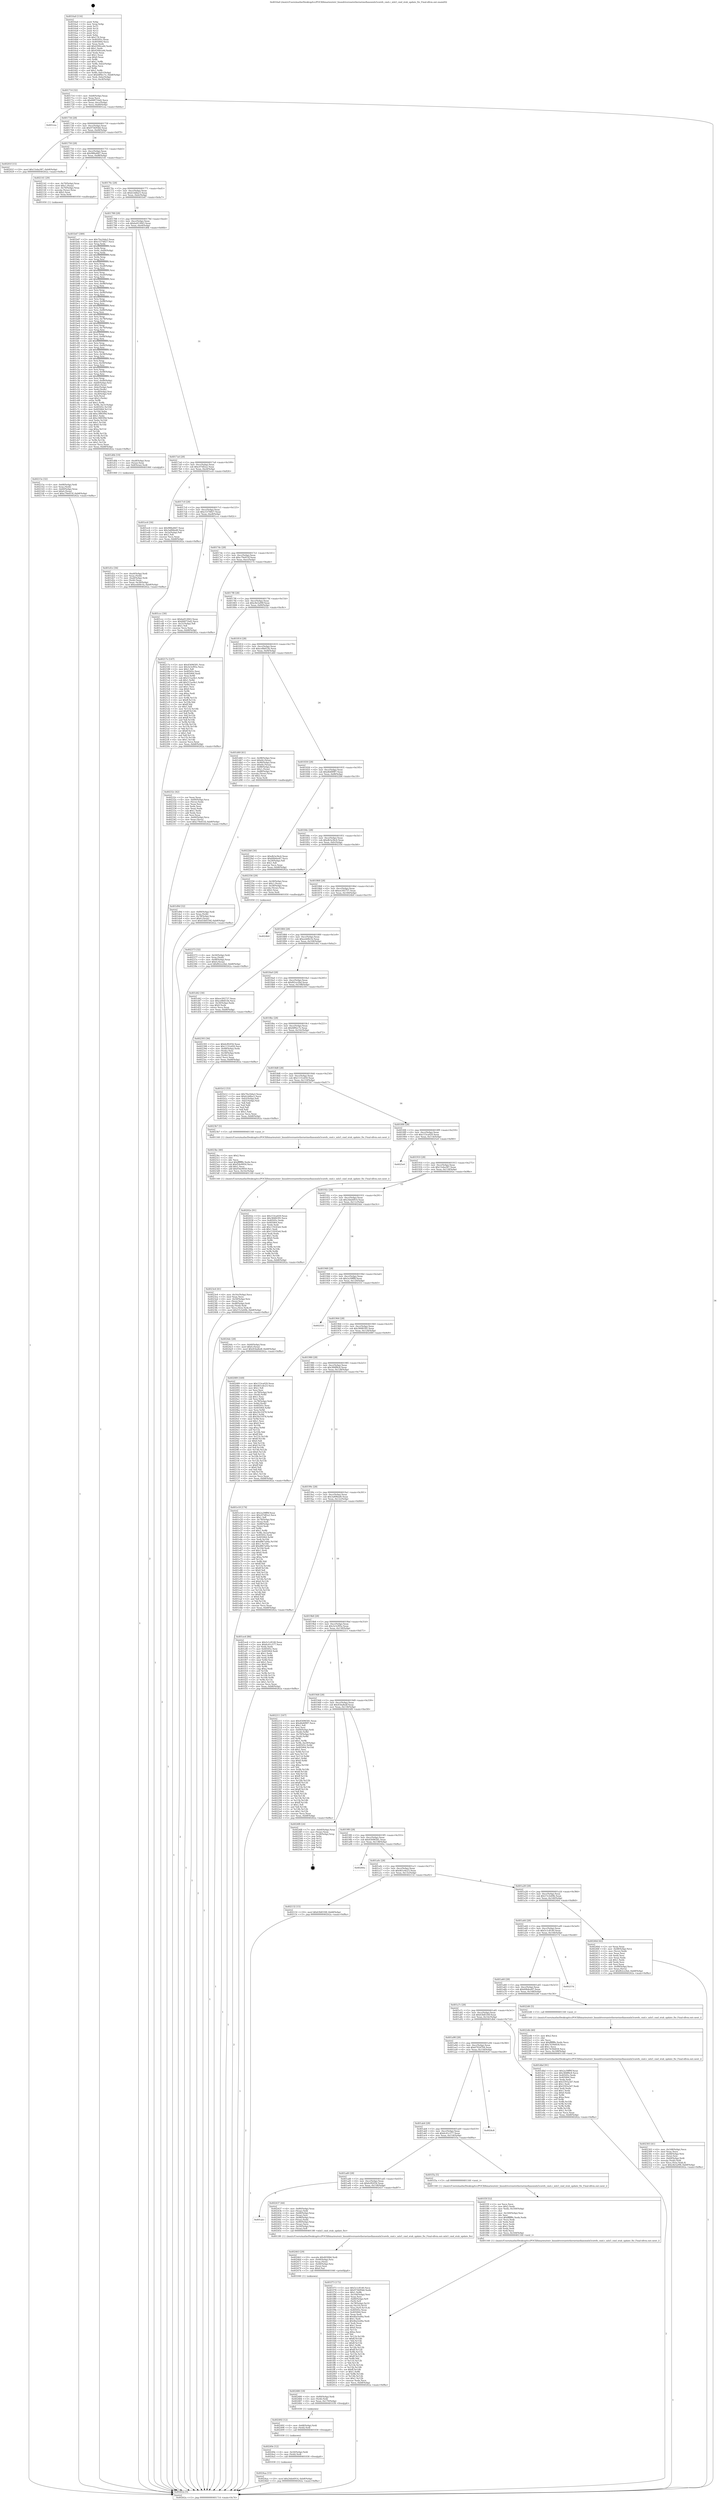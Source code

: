 digraph "0x4016a0" {
  label = "0x4016a0 (/mnt/c/Users/mathe/Desktop/tcc/POCII/binaries/extr_linuxdriversnetethernetmellanoxmlx5corefs_cmd.c_mlx5_cmd_stub_update_fte_Final-ollvm.out::main(0))"
  labelloc = "t"
  node[shape=record]

  Entry [label="",width=0.3,height=0.3,shape=circle,fillcolor=black,style=filled]
  "0x401714" [label="{
     0x401714 [32]\l
     | [instrs]\l
     &nbsp;&nbsp;0x401714 \<+6\>: mov -0xb8(%rbp),%eax\l
     &nbsp;&nbsp;0x40171a \<+2\>: mov %eax,%ecx\l
     &nbsp;&nbsp;0x40171c \<+6\>: sub $0x84871bd2,%ecx\l
     &nbsp;&nbsp;0x401722 \<+6\>: mov %eax,-0xcc(%rbp)\l
     &nbsp;&nbsp;0x401728 \<+6\>: mov %ecx,-0xd0(%rbp)\l
     &nbsp;&nbsp;0x40172e \<+6\>: je 0000000000401cea \<main+0x64a\>\l
  }"]
  "0x401cea" [label="{
     0x401cea\l
  }", style=dashed]
  "0x401734" [label="{
     0x401734 [28]\l
     | [instrs]\l
     &nbsp;&nbsp;0x401734 \<+5\>: jmp 0000000000401739 \<main+0x99\>\l
     &nbsp;&nbsp;0x401739 \<+6\>: mov -0xcc(%rbp),%eax\l
     &nbsp;&nbsp;0x40173f \<+5\>: sub $0x973b95b6,%eax\l
     &nbsp;&nbsp;0x401744 \<+6\>: mov %eax,-0xd4(%rbp)\l
     &nbsp;&nbsp;0x40174a \<+6\>: je 000000000040201f \<main+0x97f\>\l
  }"]
  Exit [label="",width=0.3,height=0.3,shape=circle,fillcolor=black,style=filled,peripheries=2]
  "0x40201f" [label="{
     0x40201f [15]\l
     | [instrs]\l
     &nbsp;&nbsp;0x40201f \<+10\>: movl $0x15eba387,-0xb8(%rbp)\l
     &nbsp;&nbsp;0x402029 \<+5\>: jmp 000000000040262a \<main+0xf8a\>\l
  }"]
  "0x401750" [label="{
     0x401750 [28]\l
     | [instrs]\l
     &nbsp;&nbsp;0x401750 \<+5\>: jmp 0000000000401755 \<main+0xb5\>\l
     &nbsp;&nbsp;0x401755 \<+6\>: mov -0xcc(%rbp),%eax\l
     &nbsp;&nbsp;0x40175b \<+5\>: sub $0x988a4fd7,%eax\l
     &nbsp;&nbsp;0x401760 \<+6\>: mov %eax,-0xd8(%rbp)\l
     &nbsp;&nbsp;0x401766 \<+6\>: je 0000000000402141 \<main+0xaa1\>\l
  }"]
  "0x4024aa" [label="{
     0x4024aa [15]\l
     | [instrs]\l
     &nbsp;&nbsp;0x4024aa \<+10\>: movl $0x24de6914,-0xb8(%rbp)\l
     &nbsp;&nbsp;0x4024b4 \<+5\>: jmp 000000000040262a \<main+0xf8a\>\l
  }"]
  "0x402141" [label="{
     0x402141 [29]\l
     | [instrs]\l
     &nbsp;&nbsp;0x402141 \<+4\>: mov -0x70(%rbp),%rax\l
     &nbsp;&nbsp;0x402145 \<+6\>: movl $0x1,(%rax)\l
     &nbsp;&nbsp;0x40214b \<+4\>: mov -0x70(%rbp),%rax\l
     &nbsp;&nbsp;0x40214f \<+3\>: movslq (%rax),%rax\l
     &nbsp;&nbsp;0x402152 \<+4\>: shl $0x2,%rax\l
     &nbsp;&nbsp;0x402156 \<+3\>: mov %rax,%rdi\l
     &nbsp;&nbsp;0x402159 \<+5\>: call 0000000000401050 \<malloc@plt\>\l
     | [calls]\l
     &nbsp;&nbsp;0x401050 \{1\} (unknown)\l
  }"]
  "0x40176c" [label="{
     0x40176c [28]\l
     | [instrs]\l
     &nbsp;&nbsp;0x40176c \<+5\>: jmp 0000000000401771 \<main+0xd1\>\l
     &nbsp;&nbsp;0x401771 \<+6\>: mov -0xcc(%rbp),%eax\l
     &nbsp;&nbsp;0x401777 \<+5\>: sub $0xb1ddfac5,%eax\l
     &nbsp;&nbsp;0x40177c \<+6\>: mov %eax,-0xdc(%rbp)\l
     &nbsp;&nbsp;0x401782 \<+6\>: je 0000000000401b47 \<main+0x4a7\>\l
  }"]
  "0x40249e" [label="{
     0x40249e [12]\l
     | [instrs]\l
     &nbsp;&nbsp;0x40249e \<+4\>: mov -0x50(%rbp),%rdi\l
     &nbsp;&nbsp;0x4024a2 \<+3\>: mov (%rdi),%rdi\l
     &nbsp;&nbsp;0x4024a5 \<+5\>: call 0000000000401030 \<free@plt\>\l
     | [calls]\l
     &nbsp;&nbsp;0x401030 \{1\} (unknown)\l
  }"]
  "0x401b47" [label="{
     0x401b47 [389]\l
     | [instrs]\l
     &nbsp;&nbsp;0x401b47 \<+5\>: mov $0x70a16da3,%eax\l
     &nbsp;&nbsp;0x401b4c \<+5\>: mov $0xc5374827,%ecx\l
     &nbsp;&nbsp;0x401b51 \<+3\>: mov %rsp,%rdx\l
     &nbsp;&nbsp;0x401b54 \<+4\>: add $0xfffffffffffffff0,%rdx\l
     &nbsp;&nbsp;0x401b58 \<+3\>: mov %rdx,%rsp\l
     &nbsp;&nbsp;0x401b5b \<+7\>: mov %rdx,-0xb0(%rbp)\l
     &nbsp;&nbsp;0x401b62 \<+3\>: mov %rsp,%rdx\l
     &nbsp;&nbsp;0x401b65 \<+4\>: add $0xfffffffffffffff0,%rdx\l
     &nbsp;&nbsp;0x401b69 \<+3\>: mov %rdx,%rsp\l
     &nbsp;&nbsp;0x401b6c \<+3\>: mov %rsp,%rsi\l
     &nbsp;&nbsp;0x401b6f \<+4\>: add $0xfffffffffffffff0,%rsi\l
     &nbsp;&nbsp;0x401b73 \<+3\>: mov %rsi,%rsp\l
     &nbsp;&nbsp;0x401b76 \<+7\>: mov %rsi,-0xa8(%rbp)\l
     &nbsp;&nbsp;0x401b7d \<+3\>: mov %rsp,%rsi\l
     &nbsp;&nbsp;0x401b80 \<+4\>: add $0xfffffffffffffff0,%rsi\l
     &nbsp;&nbsp;0x401b84 \<+3\>: mov %rsi,%rsp\l
     &nbsp;&nbsp;0x401b87 \<+7\>: mov %rsi,-0xa0(%rbp)\l
     &nbsp;&nbsp;0x401b8e \<+3\>: mov %rsp,%rsi\l
     &nbsp;&nbsp;0x401b91 \<+4\>: add $0xfffffffffffffff0,%rsi\l
     &nbsp;&nbsp;0x401b95 \<+3\>: mov %rsi,%rsp\l
     &nbsp;&nbsp;0x401b98 \<+7\>: mov %rsi,-0x98(%rbp)\l
     &nbsp;&nbsp;0x401b9f \<+3\>: mov %rsp,%rsi\l
     &nbsp;&nbsp;0x401ba2 \<+4\>: add $0xfffffffffffffff0,%rsi\l
     &nbsp;&nbsp;0x401ba6 \<+3\>: mov %rsi,%rsp\l
     &nbsp;&nbsp;0x401ba9 \<+7\>: mov %rsi,-0x90(%rbp)\l
     &nbsp;&nbsp;0x401bb0 \<+3\>: mov %rsp,%rsi\l
     &nbsp;&nbsp;0x401bb3 \<+4\>: add $0xfffffffffffffff0,%rsi\l
     &nbsp;&nbsp;0x401bb7 \<+3\>: mov %rsi,%rsp\l
     &nbsp;&nbsp;0x401bba \<+7\>: mov %rsi,-0x88(%rbp)\l
     &nbsp;&nbsp;0x401bc1 \<+3\>: mov %rsp,%rsi\l
     &nbsp;&nbsp;0x401bc4 \<+4\>: add $0xfffffffffffffff0,%rsi\l
     &nbsp;&nbsp;0x401bc8 \<+3\>: mov %rsi,%rsp\l
     &nbsp;&nbsp;0x401bcb \<+4\>: mov %rsi,-0x80(%rbp)\l
     &nbsp;&nbsp;0x401bcf \<+3\>: mov %rsp,%rsi\l
     &nbsp;&nbsp;0x401bd2 \<+4\>: add $0xfffffffffffffff0,%rsi\l
     &nbsp;&nbsp;0x401bd6 \<+3\>: mov %rsi,%rsp\l
     &nbsp;&nbsp;0x401bd9 \<+4\>: mov %rsi,-0x78(%rbp)\l
     &nbsp;&nbsp;0x401bdd \<+3\>: mov %rsp,%rsi\l
     &nbsp;&nbsp;0x401be0 \<+4\>: add $0xfffffffffffffff0,%rsi\l
     &nbsp;&nbsp;0x401be4 \<+3\>: mov %rsi,%rsp\l
     &nbsp;&nbsp;0x401be7 \<+4\>: mov %rsi,-0x70(%rbp)\l
     &nbsp;&nbsp;0x401beb \<+3\>: mov %rsp,%rsi\l
     &nbsp;&nbsp;0x401bee \<+4\>: add $0xfffffffffffffff0,%rsi\l
     &nbsp;&nbsp;0x401bf2 \<+3\>: mov %rsi,%rsp\l
     &nbsp;&nbsp;0x401bf5 \<+4\>: mov %rsi,-0x68(%rbp)\l
     &nbsp;&nbsp;0x401bf9 \<+3\>: mov %rsp,%rsi\l
     &nbsp;&nbsp;0x401bfc \<+4\>: add $0xfffffffffffffff0,%rsi\l
     &nbsp;&nbsp;0x401c00 \<+3\>: mov %rsi,%rsp\l
     &nbsp;&nbsp;0x401c03 \<+4\>: mov %rsi,-0x60(%rbp)\l
     &nbsp;&nbsp;0x401c07 \<+3\>: mov %rsp,%rsi\l
     &nbsp;&nbsp;0x401c0a \<+4\>: add $0xfffffffffffffff0,%rsi\l
     &nbsp;&nbsp;0x401c0e \<+3\>: mov %rsi,%rsp\l
     &nbsp;&nbsp;0x401c11 \<+4\>: mov %rsi,-0x58(%rbp)\l
     &nbsp;&nbsp;0x401c15 \<+3\>: mov %rsp,%rsi\l
     &nbsp;&nbsp;0x401c18 \<+4\>: add $0xfffffffffffffff0,%rsi\l
     &nbsp;&nbsp;0x401c1c \<+3\>: mov %rsi,%rsp\l
     &nbsp;&nbsp;0x401c1f \<+4\>: mov %rsi,-0x50(%rbp)\l
     &nbsp;&nbsp;0x401c23 \<+3\>: mov %rsp,%rsi\l
     &nbsp;&nbsp;0x401c26 \<+4\>: add $0xfffffffffffffff0,%rsi\l
     &nbsp;&nbsp;0x401c2a \<+3\>: mov %rsi,%rsp\l
     &nbsp;&nbsp;0x401c2d \<+4\>: mov %rsi,-0x48(%rbp)\l
     &nbsp;&nbsp;0x401c31 \<+3\>: mov %rsp,%rsi\l
     &nbsp;&nbsp;0x401c34 \<+4\>: add $0xfffffffffffffff0,%rsi\l
     &nbsp;&nbsp;0x401c38 \<+3\>: mov %rsi,%rsp\l
     &nbsp;&nbsp;0x401c3b \<+4\>: mov %rsi,-0x40(%rbp)\l
     &nbsp;&nbsp;0x401c3f \<+7\>: mov -0xb0(%rbp),%rsi\l
     &nbsp;&nbsp;0x401c46 \<+6\>: movl $0x0,(%rsi)\l
     &nbsp;&nbsp;0x401c4c \<+6\>: mov -0xbc(%rbp),%edi\l
     &nbsp;&nbsp;0x401c52 \<+2\>: mov %edi,(%rdx)\l
     &nbsp;&nbsp;0x401c54 \<+7\>: mov -0xa8(%rbp),%rsi\l
     &nbsp;&nbsp;0x401c5b \<+7\>: mov -0xc8(%rbp),%r8\l
     &nbsp;&nbsp;0x401c62 \<+3\>: mov %r8,(%rsi)\l
     &nbsp;&nbsp;0x401c65 \<+3\>: cmpl $0x2,(%rdx)\l
     &nbsp;&nbsp;0x401c68 \<+4\>: setne %r9b\l
     &nbsp;&nbsp;0x401c6c \<+4\>: and $0x1,%r9b\l
     &nbsp;&nbsp;0x401c70 \<+4\>: mov %r9b,-0x31(%rbp)\l
     &nbsp;&nbsp;0x401c74 \<+8\>: mov 0x40505c,%r10d\l
     &nbsp;&nbsp;0x401c7c \<+8\>: mov 0x405064,%r11d\l
     &nbsp;&nbsp;0x401c84 \<+3\>: mov %r10d,%ebx\l
     &nbsp;&nbsp;0x401c87 \<+6\>: add $0xc3885f9d,%ebx\l
     &nbsp;&nbsp;0x401c8d \<+3\>: sub $0x1,%ebx\l
     &nbsp;&nbsp;0x401c90 \<+6\>: sub $0xc3885f9d,%ebx\l
     &nbsp;&nbsp;0x401c96 \<+4\>: imul %ebx,%r10d\l
     &nbsp;&nbsp;0x401c9a \<+4\>: and $0x1,%r10d\l
     &nbsp;&nbsp;0x401c9e \<+4\>: cmp $0x0,%r10d\l
     &nbsp;&nbsp;0x401ca2 \<+4\>: sete %r9b\l
     &nbsp;&nbsp;0x401ca6 \<+4\>: cmp $0xa,%r11d\l
     &nbsp;&nbsp;0x401caa \<+4\>: setl %r14b\l
     &nbsp;&nbsp;0x401cae \<+3\>: mov %r9b,%r15b\l
     &nbsp;&nbsp;0x401cb1 \<+3\>: and %r14b,%r15b\l
     &nbsp;&nbsp;0x401cb4 \<+3\>: xor %r14b,%r9b\l
     &nbsp;&nbsp;0x401cb7 \<+3\>: or %r9b,%r15b\l
     &nbsp;&nbsp;0x401cba \<+4\>: test $0x1,%r15b\l
     &nbsp;&nbsp;0x401cbe \<+3\>: cmovne %ecx,%eax\l
     &nbsp;&nbsp;0x401cc1 \<+6\>: mov %eax,-0xb8(%rbp)\l
     &nbsp;&nbsp;0x401cc7 \<+5\>: jmp 000000000040262a \<main+0xf8a\>\l
  }"]
  "0x401788" [label="{
     0x401788 [28]\l
     | [instrs]\l
     &nbsp;&nbsp;0x401788 \<+5\>: jmp 000000000040178d \<main+0xed\>\l
     &nbsp;&nbsp;0x40178d \<+6\>: mov -0xcc(%rbp),%eax\l
     &nbsp;&nbsp;0x401793 \<+5\>: sub $0xba912843,%eax\l
     &nbsp;&nbsp;0x401798 \<+6\>: mov %eax,-0xe0(%rbp)\l
     &nbsp;&nbsp;0x40179e \<+6\>: je 0000000000401d0b \<main+0x66b\>\l
  }"]
  "0x402492" [label="{
     0x402492 [12]\l
     | [instrs]\l
     &nbsp;&nbsp;0x402492 \<+4\>: mov -0x68(%rbp),%rdi\l
     &nbsp;&nbsp;0x402496 \<+3\>: mov (%rdi),%rdi\l
     &nbsp;&nbsp;0x402499 \<+5\>: call 0000000000401030 \<free@plt\>\l
     | [calls]\l
     &nbsp;&nbsp;0x401030 \{1\} (unknown)\l
  }"]
  "0x401d0b" [label="{
     0x401d0b [19]\l
     | [instrs]\l
     &nbsp;&nbsp;0x401d0b \<+7\>: mov -0xa8(%rbp),%rax\l
     &nbsp;&nbsp;0x401d12 \<+3\>: mov (%rax),%rax\l
     &nbsp;&nbsp;0x401d15 \<+4\>: mov 0x8(%rax),%rdi\l
     &nbsp;&nbsp;0x401d19 \<+5\>: call 0000000000401060 \<atoi@plt\>\l
     | [calls]\l
     &nbsp;&nbsp;0x401060 \{1\} (unknown)\l
  }"]
  "0x4017a4" [label="{
     0x4017a4 [28]\l
     | [instrs]\l
     &nbsp;&nbsp;0x4017a4 \<+5\>: jmp 00000000004017a9 \<main+0x109\>\l
     &nbsp;&nbsp;0x4017a9 \<+6\>: mov -0xcc(%rbp),%eax\l
     &nbsp;&nbsp;0x4017af \<+5\>: sub $0xc07df2a2,%eax\l
     &nbsp;&nbsp;0x4017b4 \<+6\>: mov %eax,-0xe4(%rbp)\l
     &nbsp;&nbsp;0x4017ba \<+6\>: je 0000000000401ec6 \<main+0x826\>\l
  }"]
  "0x402480" [label="{
     0x402480 [18]\l
     | [instrs]\l
     &nbsp;&nbsp;0x402480 \<+4\>: mov -0x80(%rbp),%rdi\l
     &nbsp;&nbsp;0x402484 \<+3\>: mov (%rdi),%rdi\l
     &nbsp;&nbsp;0x402487 \<+6\>: mov %eax,-0x170(%rbp)\l
     &nbsp;&nbsp;0x40248d \<+5\>: call 0000000000401030 \<free@plt\>\l
     | [calls]\l
     &nbsp;&nbsp;0x401030 \{1\} (unknown)\l
  }"]
  "0x401ec6" [label="{
     0x401ec6 [30]\l
     | [instrs]\l
     &nbsp;&nbsp;0x401ec6 \<+5\>: mov $0x988a4fd7,%eax\l
     &nbsp;&nbsp;0x401ecb \<+5\>: mov $0x3a896ed0,%ecx\l
     &nbsp;&nbsp;0x401ed0 \<+3\>: mov -0x2a(%rbp),%dl\l
     &nbsp;&nbsp;0x401ed3 \<+3\>: test $0x1,%dl\l
     &nbsp;&nbsp;0x401ed6 \<+3\>: cmovne %ecx,%eax\l
     &nbsp;&nbsp;0x401ed9 \<+6\>: mov %eax,-0xb8(%rbp)\l
     &nbsp;&nbsp;0x401edf \<+5\>: jmp 000000000040262a \<main+0xf8a\>\l
  }"]
  "0x4017c0" [label="{
     0x4017c0 [28]\l
     | [instrs]\l
     &nbsp;&nbsp;0x4017c0 \<+5\>: jmp 00000000004017c5 \<main+0x125\>\l
     &nbsp;&nbsp;0x4017c5 \<+6\>: mov -0xcc(%rbp),%eax\l
     &nbsp;&nbsp;0x4017cb \<+5\>: sub $0xc5374827,%eax\l
     &nbsp;&nbsp;0x4017d0 \<+6\>: mov %eax,-0xe8(%rbp)\l
     &nbsp;&nbsp;0x4017d6 \<+6\>: je 0000000000401ccc \<main+0x62c\>\l
  }"]
  "0x402463" [label="{
     0x402463 [29]\l
     | [instrs]\l
     &nbsp;&nbsp;0x402463 \<+10\>: movabs $0x4030b6,%rdi\l
     &nbsp;&nbsp;0x40246d \<+4\>: mov -0x40(%rbp),%rsi\l
     &nbsp;&nbsp;0x402471 \<+2\>: mov %eax,(%rsi)\l
     &nbsp;&nbsp;0x402473 \<+4\>: mov -0x40(%rbp),%rsi\l
     &nbsp;&nbsp;0x402477 \<+2\>: mov (%rsi),%esi\l
     &nbsp;&nbsp;0x402479 \<+2\>: mov $0x0,%al\l
     &nbsp;&nbsp;0x40247b \<+5\>: call 0000000000401040 \<printf@plt\>\l
     | [calls]\l
     &nbsp;&nbsp;0x401040 \{1\} (unknown)\l
  }"]
  "0x401ccc" [label="{
     0x401ccc [30]\l
     | [instrs]\l
     &nbsp;&nbsp;0x401ccc \<+5\>: mov $0xba912843,%eax\l
     &nbsp;&nbsp;0x401cd1 \<+5\>: mov $0x84871bd2,%ecx\l
     &nbsp;&nbsp;0x401cd6 \<+3\>: mov -0x31(%rbp),%dl\l
     &nbsp;&nbsp;0x401cd9 \<+3\>: test $0x1,%dl\l
     &nbsp;&nbsp;0x401cdc \<+3\>: cmovne %ecx,%eax\l
     &nbsp;&nbsp;0x401cdf \<+6\>: mov %eax,-0xb8(%rbp)\l
     &nbsp;&nbsp;0x401ce5 \<+5\>: jmp 000000000040262a \<main+0xf8a\>\l
  }"]
  "0x4017dc" [label="{
     0x4017dc [28]\l
     | [instrs]\l
     &nbsp;&nbsp;0x4017dc \<+5\>: jmp 00000000004017e1 \<main+0x141\>\l
     &nbsp;&nbsp;0x4017e1 \<+6\>: mov -0xcc(%rbp),%eax\l
     &nbsp;&nbsp;0x4017e7 \<+5\>: sub $0xc79e653f,%eax\l
     &nbsp;&nbsp;0x4017ec \<+6\>: mov %eax,-0xec(%rbp)\l
     &nbsp;&nbsp;0x4017f2 \<+6\>: je 000000000040217e \<main+0xade\>\l
  }"]
  "0x401aec" [label="{
     0x401aec\l
  }", style=dashed]
  "0x40217e" [label="{
     0x40217e [147]\l
     | [instrs]\l
     &nbsp;&nbsp;0x40217e \<+5\>: mov $0x45696581,%eax\l
     &nbsp;&nbsp;0x402183 \<+5\>: mov $0x3e3cf95e,%ecx\l
     &nbsp;&nbsp;0x402188 \<+2\>: mov $0x1,%dl\l
     &nbsp;&nbsp;0x40218a \<+7\>: mov 0x40505c,%esi\l
     &nbsp;&nbsp;0x402191 \<+7\>: mov 0x405064,%edi\l
     &nbsp;&nbsp;0x402198 \<+3\>: mov %esi,%r8d\l
     &nbsp;&nbsp;0x40219b \<+7\>: sub $0x515ac8e1,%r8d\l
     &nbsp;&nbsp;0x4021a2 \<+4\>: sub $0x1,%r8d\l
     &nbsp;&nbsp;0x4021a6 \<+7\>: add $0x515ac8e1,%r8d\l
     &nbsp;&nbsp;0x4021ad \<+4\>: imul %r8d,%esi\l
     &nbsp;&nbsp;0x4021b1 \<+3\>: and $0x1,%esi\l
     &nbsp;&nbsp;0x4021b4 \<+3\>: cmp $0x0,%esi\l
     &nbsp;&nbsp;0x4021b7 \<+4\>: sete %r9b\l
     &nbsp;&nbsp;0x4021bb \<+3\>: cmp $0xa,%edi\l
     &nbsp;&nbsp;0x4021be \<+4\>: setl %r10b\l
     &nbsp;&nbsp;0x4021c2 \<+3\>: mov %r9b,%r11b\l
     &nbsp;&nbsp;0x4021c5 \<+4\>: xor $0xff,%r11b\l
     &nbsp;&nbsp;0x4021c9 \<+3\>: mov %r10b,%bl\l
     &nbsp;&nbsp;0x4021cc \<+3\>: xor $0xff,%bl\l
     &nbsp;&nbsp;0x4021cf \<+3\>: xor $0x1,%dl\l
     &nbsp;&nbsp;0x4021d2 \<+3\>: mov %r11b,%r14b\l
     &nbsp;&nbsp;0x4021d5 \<+4\>: and $0xff,%r14b\l
     &nbsp;&nbsp;0x4021d9 \<+3\>: and %dl,%r9b\l
     &nbsp;&nbsp;0x4021dc \<+3\>: mov %bl,%r15b\l
     &nbsp;&nbsp;0x4021df \<+4\>: and $0xff,%r15b\l
     &nbsp;&nbsp;0x4021e3 \<+3\>: and %dl,%r10b\l
     &nbsp;&nbsp;0x4021e6 \<+3\>: or %r9b,%r14b\l
     &nbsp;&nbsp;0x4021e9 \<+3\>: or %r10b,%r15b\l
     &nbsp;&nbsp;0x4021ec \<+3\>: xor %r15b,%r14b\l
     &nbsp;&nbsp;0x4021ef \<+3\>: or %bl,%r11b\l
     &nbsp;&nbsp;0x4021f2 \<+4\>: xor $0xff,%r11b\l
     &nbsp;&nbsp;0x4021f6 \<+3\>: or $0x1,%dl\l
     &nbsp;&nbsp;0x4021f9 \<+3\>: and %dl,%r11b\l
     &nbsp;&nbsp;0x4021fc \<+3\>: or %r11b,%r14b\l
     &nbsp;&nbsp;0x4021ff \<+4\>: test $0x1,%r14b\l
     &nbsp;&nbsp;0x402203 \<+3\>: cmovne %ecx,%eax\l
     &nbsp;&nbsp;0x402206 \<+6\>: mov %eax,-0xb8(%rbp)\l
     &nbsp;&nbsp;0x40220c \<+5\>: jmp 000000000040262a \<main+0xf8a\>\l
  }"]
  "0x4017f8" [label="{
     0x4017f8 [28]\l
     | [instrs]\l
     &nbsp;&nbsp;0x4017f8 \<+5\>: jmp 00000000004017fd \<main+0x15d\>\l
     &nbsp;&nbsp;0x4017fd \<+6\>: mov -0xcc(%rbp),%eax\l
     &nbsp;&nbsp;0x401803 \<+5\>: sub $0xc8e5a99f,%eax\l
     &nbsp;&nbsp;0x401808 \<+6\>: mov %eax,-0xf0(%rbp)\l
     &nbsp;&nbsp;0x40180e \<+6\>: je 000000000040232c \<main+0xc8c\>\l
  }"]
  "0x402437" [label="{
     0x402437 [44]\l
     | [instrs]\l
     &nbsp;&nbsp;0x402437 \<+4\>: mov -0x80(%rbp),%rax\l
     &nbsp;&nbsp;0x40243b \<+3\>: mov (%rax),%rdi\l
     &nbsp;&nbsp;0x40243e \<+4\>: mov -0x68(%rbp),%rax\l
     &nbsp;&nbsp;0x402442 \<+3\>: mov (%rax),%rsi\l
     &nbsp;&nbsp;0x402445 \<+7\>: mov -0x98(%rbp),%rax\l
     &nbsp;&nbsp;0x40244c \<+2\>: mov (%rax),%edx\l
     &nbsp;&nbsp;0x40244e \<+7\>: mov -0x90(%rbp),%rax\l
     &nbsp;&nbsp;0x402455 \<+2\>: mov (%rax),%ecx\l
     &nbsp;&nbsp;0x402457 \<+4\>: mov -0x50(%rbp),%rax\l
     &nbsp;&nbsp;0x40245b \<+3\>: mov (%rax),%r8\l
     &nbsp;&nbsp;0x40245e \<+5\>: call 00000000004013f0 \<mlx5_cmd_stub_update_fte\>\l
     | [calls]\l
     &nbsp;&nbsp;0x4013f0 \{1\} (/mnt/c/Users/mathe/Desktop/tcc/POCII/binaries/extr_linuxdriversnetethernetmellanoxmlx5corefs_cmd.c_mlx5_cmd_stub_update_fte_Final-ollvm.out::mlx5_cmd_stub_update_fte)\l
  }"]
  "0x40232c" [label="{
     0x40232c [42]\l
     | [instrs]\l
     &nbsp;&nbsp;0x40232c \<+2\>: xor %eax,%eax\l
     &nbsp;&nbsp;0x40232e \<+4\>: mov -0x60(%rbp),%rcx\l
     &nbsp;&nbsp;0x402332 \<+2\>: mov (%rcx),%edx\l
     &nbsp;&nbsp;0x402334 \<+2\>: mov %eax,%esi\l
     &nbsp;&nbsp;0x402336 \<+2\>: sub %edx,%esi\l
     &nbsp;&nbsp;0x402338 \<+2\>: mov %eax,%edx\l
     &nbsp;&nbsp;0x40233a \<+3\>: sub $0x1,%edx\l
     &nbsp;&nbsp;0x40233d \<+2\>: add %edx,%esi\l
     &nbsp;&nbsp;0x40233f \<+2\>: sub %esi,%eax\l
     &nbsp;&nbsp;0x402341 \<+4\>: mov -0x60(%rbp),%rcx\l
     &nbsp;&nbsp;0x402345 \<+2\>: mov %eax,(%rcx)\l
     &nbsp;&nbsp;0x402347 \<+10\>: movl $0xc79e653f,-0xb8(%rbp)\l
     &nbsp;&nbsp;0x402351 \<+5\>: jmp 000000000040262a \<main+0xf8a\>\l
  }"]
  "0x401814" [label="{
     0x401814 [28]\l
     | [instrs]\l
     &nbsp;&nbsp;0x401814 \<+5\>: jmp 0000000000401819 \<main+0x179\>\l
     &nbsp;&nbsp;0x401819 \<+6\>: mov -0xcc(%rbp),%eax\l
     &nbsp;&nbsp;0x40181f \<+5\>: sub $0xce8b653b,%eax\l
     &nbsp;&nbsp;0x401824 \<+6\>: mov %eax,-0xf4(%rbp)\l
     &nbsp;&nbsp;0x40182a \<+6\>: je 0000000000401d60 \<main+0x6c0\>\l
  }"]
  "0x4023e4" [label="{
     0x4023e4 [41]\l
     | [instrs]\l
     &nbsp;&nbsp;0x4023e4 \<+6\>: mov -0x16c(%rbp),%ecx\l
     &nbsp;&nbsp;0x4023ea \<+3\>: imul %eax,%ecx\l
     &nbsp;&nbsp;0x4023ed \<+4\>: mov -0x50(%rbp),%rsi\l
     &nbsp;&nbsp;0x4023f1 \<+3\>: mov (%rsi),%rsi\l
     &nbsp;&nbsp;0x4023f4 \<+4\>: mov -0x48(%rbp),%rdi\l
     &nbsp;&nbsp;0x4023f8 \<+3\>: movslq (%rdi),%rdi\l
     &nbsp;&nbsp;0x4023fb \<+3\>: mov %ecx,(%rsi,%rdi,4)\l
     &nbsp;&nbsp;0x4023fe \<+10\>: movl $0x57e3e69b,-0xb8(%rbp)\l
     &nbsp;&nbsp;0x402408 \<+5\>: jmp 000000000040262a \<main+0xf8a\>\l
  }"]
  "0x401d60" [label="{
     0x401d60 [61]\l
     | [instrs]\l
     &nbsp;&nbsp;0x401d60 \<+7\>: mov -0x98(%rbp),%rax\l
     &nbsp;&nbsp;0x401d67 \<+6\>: movl $0x64,(%rax)\l
     &nbsp;&nbsp;0x401d6d \<+7\>: mov -0x90(%rbp),%rax\l
     &nbsp;&nbsp;0x401d74 \<+6\>: movl $0x64,(%rax)\l
     &nbsp;&nbsp;0x401d7a \<+7\>: mov -0x88(%rbp),%rax\l
     &nbsp;&nbsp;0x401d81 \<+6\>: movl $0x1,(%rax)\l
     &nbsp;&nbsp;0x401d87 \<+7\>: mov -0x88(%rbp),%rax\l
     &nbsp;&nbsp;0x401d8e \<+3\>: movslq (%rax),%rax\l
     &nbsp;&nbsp;0x401d91 \<+4\>: shl $0x2,%rax\l
     &nbsp;&nbsp;0x401d95 \<+3\>: mov %rax,%rdi\l
     &nbsp;&nbsp;0x401d98 \<+5\>: call 0000000000401050 \<malloc@plt\>\l
     | [calls]\l
     &nbsp;&nbsp;0x401050 \{1\} (unknown)\l
  }"]
  "0x401830" [label="{
     0x401830 [28]\l
     | [instrs]\l
     &nbsp;&nbsp;0x401830 \<+5\>: jmp 0000000000401835 \<main+0x195\>\l
     &nbsp;&nbsp;0x401835 \<+6\>: mov -0xcc(%rbp),%eax\l
     &nbsp;&nbsp;0x40183b \<+5\>: sub $0xd6d0f9f7,%eax\l
     &nbsp;&nbsp;0x401840 \<+6\>: mov %eax,-0xf8(%rbp)\l
     &nbsp;&nbsp;0x401846 \<+6\>: je 00000000004022b8 \<main+0xc18\>\l
  }"]
  "0x4023bc" [label="{
     0x4023bc [40]\l
     | [instrs]\l
     &nbsp;&nbsp;0x4023bc \<+5\>: mov $0x2,%ecx\l
     &nbsp;&nbsp;0x4023c1 \<+1\>: cltd\l
     &nbsp;&nbsp;0x4023c2 \<+2\>: idiv %ecx\l
     &nbsp;&nbsp;0x4023c4 \<+6\>: imul $0xfffffffe,%edx,%ecx\l
     &nbsp;&nbsp;0x4023ca \<+6\>: sub $0xf54e9950,%ecx\l
     &nbsp;&nbsp;0x4023d0 \<+3\>: add $0x1,%ecx\l
     &nbsp;&nbsp;0x4023d3 \<+6\>: add $0xf54e9950,%ecx\l
     &nbsp;&nbsp;0x4023d9 \<+6\>: mov %ecx,-0x16c(%rbp)\l
     &nbsp;&nbsp;0x4023df \<+5\>: call 0000000000401160 \<next_i\>\l
     | [calls]\l
     &nbsp;&nbsp;0x401160 \{1\} (/mnt/c/Users/mathe/Desktop/tcc/POCII/binaries/extr_linuxdriversnetethernetmellanoxmlx5corefs_cmd.c_mlx5_cmd_stub_update_fte_Final-ollvm.out::next_i)\l
  }"]
  "0x4022b8" [label="{
     0x4022b8 [30]\l
     | [instrs]\l
     &nbsp;&nbsp;0x4022b8 \<+5\>: mov $0xdb3a3bc4,%eax\l
     &nbsp;&nbsp;0x4022bd \<+5\>: mov $0x60b4ee87,%ecx\l
     &nbsp;&nbsp;0x4022c2 \<+3\>: mov -0x29(%rbp),%dl\l
     &nbsp;&nbsp;0x4022c5 \<+3\>: test $0x1,%dl\l
     &nbsp;&nbsp;0x4022c8 \<+3\>: cmovne %ecx,%eax\l
     &nbsp;&nbsp;0x4022cb \<+6\>: mov %eax,-0xb8(%rbp)\l
     &nbsp;&nbsp;0x4022d1 \<+5\>: jmp 000000000040262a \<main+0xf8a\>\l
  }"]
  "0x40184c" [label="{
     0x40184c [28]\l
     | [instrs]\l
     &nbsp;&nbsp;0x40184c \<+5\>: jmp 0000000000401851 \<main+0x1b1\>\l
     &nbsp;&nbsp;0x401851 \<+6\>: mov -0xcc(%rbp),%eax\l
     &nbsp;&nbsp;0x401857 \<+5\>: sub $0xdb3a3bc4,%eax\l
     &nbsp;&nbsp;0x40185c \<+6\>: mov %eax,-0xfc(%rbp)\l
     &nbsp;&nbsp;0x401862 \<+6\>: je 0000000000402356 \<main+0xcb6\>\l
  }"]
  "0x402373" [label="{
     0x402373 [32]\l
     | [instrs]\l
     &nbsp;&nbsp;0x402373 \<+4\>: mov -0x50(%rbp),%rdi\l
     &nbsp;&nbsp;0x402377 \<+3\>: mov %rax,(%rdi)\l
     &nbsp;&nbsp;0x40237a \<+4\>: mov -0x48(%rbp),%rax\l
     &nbsp;&nbsp;0x40237e \<+6\>: movl $0x0,(%rax)\l
     &nbsp;&nbsp;0x402384 \<+10\>: movl $0xf62ce2bd,-0xb8(%rbp)\l
     &nbsp;&nbsp;0x40238e \<+5\>: jmp 000000000040262a \<main+0xf8a\>\l
  }"]
  "0x402356" [label="{
     0x402356 [29]\l
     | [instrs]\l
     &nbsp;&nbsp;0x402356 \<+4\>: mov -0x58(%rbp),%rax\l
     &nbsp;&nbsp;0x40235a \<+6\>: movl $0x1,(%rax)\l
     &nbsp;&nbsp;0x402360 \<+4\>: mov -0x58(%rbp),%rax\l
     &nbsp;&nbsp;0x402364 \<+3\>: movslq (%rax),%rax\l
     &nbsp;&nbsp;0x402367 \<+4\>: shl $0x2,%rax\l
     &nbsp;&nbsp;0x40236b \<+3\>: mov %rax,%rdi\l
     &nbsp;&nbsp;0x40236e \<+5\>: call 0000000000401050 \<malloc@plt\>\l
     | [calls]\l
     &nbsp;&nbsp;0x401050 \{1\} (unknown)\l
  }"]
  "0x401868" [label="{
     0x401868 [28]\l
     | [instrs]\l
     &nbsp;&nbsp;0x401868 \<+5\>: jmp 000000000040186d \<main+0x1cd\>\l
     &nbsp;&nbsp;0x40186d \<+6\>: mov -0xcc(%rbp),%eax\l
     &nbsp;&nbsp;0x401873 \<+5\>: sub $0xee392737,%eax\l
     &nbsp;&nbsp;0x401878 \<+6\>: mov %eax,-0x100(%rbp)\l
     &nbsp;&nbsp;0x40187e \<+6\>: je 00000000004024b9 \<main+0xe19\>\l
  }"]
  "0x402303" [label="{
     0x402303 [41]\l
     | [instrs]\l
     &nbsp;&nbsp;0x402303 \<+6\>: mov -0x168(%rbp),%ecx\l
     &nbsp;&nbsp;0x402309 \<+3\>: imul %eax,%ecx\l
     &nbsp;&nbsp;0x40230c \<+4\>: mov -0x68(%rbp),%rsi\l
     &nbsp;&nbsp;0x402310 \<+3\>: mov (%rsi),%rsi\l
     &nbsp;&nbsp;0x402313 \<+4\>: mov -0x60(%rbp),%rdi\l
     &nbsp;&nbsp;0x402317 \<+3\>: movslq (%rdi),%rdi\l
     &nbsp;&nbsp;0x40231a \<+3\>: mov %ecx,(%rsi,%rdi,4)\l
     &nbsp;&nbsp;0x40231d \<+10\>: movl $0xc8e5a99f,-0xb8(%rbp)\l
     &nbsp;&nbsp;0x402327 \<+5\>: jmp 000000000040262a \<main+0xf8a\>\l
  }"]
  "0x4024b9" [label="{
     0x4024b9\l
  }", style=dashed]
  "0x401884" [label="{
     0x401884 [28]\l
     | [instrs]\l
     &nbsp;&nbsp;0x401884 \<+5\>: jmp 0000000000401889 \<main+0x1e9\>\l
     &nbsp;&nbsp;0x401889 \<+6\>: mov -0xcc(%rbp),%eax\l
     &nbsp;&nbsp;0x40188f \<+5\>: sub $0xeeb0fe1b,%eax\l
     &nbsp;&nbsp;0x401894 \<+6\>: mov %eax,-0x104(%rbp)\l
     &nbsp;&nbsp;0x40189a \<+6\>: je 0000000000401d42 \<main+0x6a2\>\l
  }"]
  "0x4022db" [label="{
     0x4022db [40]\l
     | [instrs]\l
     &nbsp;&nbsp;0x4022db \<+5\>: mov $0x2,%ecx\l
     &nbsp;&nbsp;0x4022e0 \<+1\>: cltd\l
     &nbsp;&nbsp;0x4022e1 \<+2\>: idiv %ecx\l
     &nbsp;&nbsp;0x4022e3 \<+6\>: imul $0xfffffffe,%edx,%ecx\l
     &nbsp;&nbsp;0x4022e9 \<+6\>: sub $0x7439d458,%ecx\l
     &nbsp;&nbsp;0x4022ef \<+3\>: add $0x1,%ecx\l
     &nbsp;&nbsp;0x4022f2 \<+6\>: add $0x7439d458,%ecx\l
     &nbsp;&nbsp;0x4022f8 \<+6\>: mov %ecx,-0x168(%rbp)\l
     &nbsp;&nbsp;0x4022fe \<+5\>: call 0000000000401160 \<next_i\>\l
     | [calls]\l
     &nbsp;&nbsp;0x401160 \{1\} (/mnt/c/Users/mathe/Desktop/tcc/POCII/binaries/extr_linuxdriversnetethernetmellanoxmlx5corefs_cmd.c_mlx5_cmd_stub_update_fte_Final-ollvm.out::next_i)\l
  }"]
  "0x401d42" [label="{
     0x401d42 [30]\l
     | [instrs]\l
     &nbsp;&nbsp;0x401d42 \<+5\>: mov $0xee392737,%eax\l
     &nbsp;&nbsp;0x401d47 \<+5\>: mov $0xce8b653b,%ecx\l
     &nbsp;&nbsp;0x401d4c \<+3\>: mov -0x30(%rbp),%edx\l
     &nbsp;&nbsp;0x401d4f \<+3\>: cmp $0x0,%edx\l
     &nbsp;&nbsp;0x401d52 \<+3\>: cmove %ecx,%eax\l
     &nbsp;&nbsp;0x401d55 \<+6\>: mov %eax,-0xb8(%rbp)\l
     &nbsp;&nbsp;0x401d5b \<+5\>: jmp 000000000040262a \<main+0xf8a\>\l
  }"]
  "0x4018a0" [label="{
     0x4018a0 [28]\l
     | [instrs]\l
     &nbsp;&nbsp;0x4018a0 \<+5\>: jmp 00000000004018a5 \<main+0x205\>\l
     &nbsp;&nbsp;0x4018a5 \<+6\>: mov -0xcc(%rbp),%eax\l
     &nbsp;&nbsp;0x4018ab \<+5\>: sub $0xf62ce2bd,%eax\l
     &nbsp;&nbsp;0x4018b0 \<+6\>: mov %eax,-0x108(%rbp)\l
     &nbsp;&nbsp;0x4018b6 \<+6\>: je 0000000000402393 \<main+0xcf3\>\l
  }"]
  "0x40215e" [label="{
     0x40215e [32]\l
     | [instrs]\l
     &nbsp;&nbsp;0x40215e \<+4\>: mov -0x68(%rbp),%rdi\l
     &nbsp;&nbsp;0x402162 \<+3\>: mov %rax,(%rdi)\l
     &nbsp;&nbsp;0x402165 \<+4\>: mov -0x60(%rbp),%rax\l
     &nbsp;&nbsp;0x402169 \<+6\>: movl $0x0,(%rax)\l
     &nbsp;&nbsp;0x40216f \<+10\>: movl $0xc79e653f,-0xb8(%rbp)\l
     &nbsp;&nbsp;0x402179 \<+5\>: jmp 000000000040262a \<main+0xf8a\>\l
  }"]
  "0x402393" [label="{
     0x402393 [36]\l
     | [instrs]\l
     &nbsp;&nbsp;0x402393 \<+5\>: mov $0x6cf02f34,%eax\l
     &nbsp;&nbsp;0x402398 \<+5\>: mov $0x1131ed50,%ecx\l
     &nbsp;&nbsp;0x40239d \<+4\>: mov -0x48(%rbp),%rdx\l
     &nbsp;&nbsp;0x4023a1 \<+2\>: mov (%rdx),%esi\l
     &nbsp;&nbsp;0x4023a3 \<+4\>: mov -0x58(%rbp),%rdx\l
     &nbsp;&nbsp;0x4023a7 \<+2\>: cmp (%rdx),%esi\l
     &nbsp;&nbsp;0x4023a9 \<+3\>: cmovl %ecx,%eax\l
     &nbsp;&nbsp;0x4023ac \<+6\>: mov %eax,-0xb8(%rbp)\l
     &nbsp;&nbsp;0x4023b2 \<+5\>: jmp 000000000040262a \<main+0xf8a\>\l
  }"]
  "0x4018bc" [label="{
     0x4018bc [28]\l
     | [instrs]\l
     &nbsp;&nbsp;0x4018bc \<+5\>: jmp 00000000004018c1 \<main+0x221\>\l
     &nbsp;&nbsp;0x4018c1 \<+6\>: mov -0xcc(%rbp),%eax\l
     &nbsp;&nbsp;0x4018c7 \<+5\>: sub $0xfdf9ec7e,%eax\l
     &nbsp;&nbsp;0x4018cc \<+6\>: mov %eax,-0x10c(%rbp)\l
     &nbsp;&nbsp;0x4018d2 \<+6\>: je 0000000000401b12 \<main+0x472\>\l
  }"]
  "0x401f73" [label="{
     0x401f73 [172]\l
     | [instrs]\l
     &nbsp;&nbsp;0x401f73 \<+5\>: mov $0x5c1c8140,%ecx\l
     &nbsp;&nbsp;0x401f78 \<+5\>: mov $0x973b95b6,%edx\l
     &nbsp;&nbsp;0x401f7d \<+3\>: mov $0x1,%r8b\l
     &nbsp;&nbsp;0x401f80 \<+6\>: mov -0x164(%rbp),%esi\l
     &nbsp;&nbsp;0x401f86 \<+3\>: imul %eax,%esi\l
     &nbsp;&nbsp;0x401f89 \<+4\>: mov -0x80(%rbp),%r9\l
     &nbsp;&nbsp;0x401f8d \<+3\>: mov (%r9),%r9\l
     &nbsp;&nbsp;0x401f90 \<+4\>: mov -0x78(%rbp),%r10\l
     &nbsp;&nbsp;0x401f94 \<+3\>: movslq (%r10),%r10\l
     &nbsp;&nbsp;0x401f97 \<+4\>: mov %esi,(%r9,%r10,4)\l
     &nbsp;&nbsp;0x401f9b \<+7\>: mov 0x40505c,%eax\l
     &nbsp;&nbsp;0x401fa2 \<+7\>: mov 0x405064,%esi\l
     &nbsp;&nbsp;0x401fa9 \<+2\>: mov %eax,%edi\l
     &nbsp;&nbsp;0x401fab \<+6\>: add $0x4ba5ed4a,%edi\l
     &nbsp;&nbsp;0x401fb1 \<+3\>: sub $0x1,%edi\l
     &nbsp;&nbsp;0x401fb4 \<+6\>: sub $0x4ba5ed4a,%edi\l
     &nbsp;&nbsp;0x401fba \<+3\>: imul %edi,%eax\l
     &nbsp;&nbsp;0x401fbd \<+3\>: and $0x1,%eax\l
     &nbsp;&nbsp;0x401fc0 \<+3\>: cmp $0x0,%eax\l
     &nbsp;&nbsp;0x401fc3 \<+4\>: sete %r11b\l
     &nbsp;&nbsp;0x401fc7 \<+3\>: cmp $0xa,%esi\l
     &nbsp;&nbsp;0x401fca \<+3\>: setl %bl\l
     &nbsp;&nbsp;0x401fcd \<+3\>: mov %r11b,%r14b\l
     &nbsp;&nbsp;0x401fd0 \<+4\>: xor $0xff,%r14b\l
     &nbsp;&nbsp;0x401fd4 \<+3\>: mov %bl,%r15b\l
     &nbsp;&nbsp;0x401fd7 \<+4\>: xor $0xff,%r15b\l
     &nbsp;&nbsp;0x401fdb \<+4\>: xor $0x1,%r8b\l
     &nbsp;&nbsp;0x401fdf \<+3\>: mov %r14b,%r12b\l
     &nbsp;&nbsp;0x401fe2 \<+4\>: and $0xff,%r12b\l
     &nbsp;&nbsp;0x401fe6 \<+3\>: and %r8b,%r11b\l
     &nbsp;&nbsp;0x401fe9 \<+3\>: mov %r15b,%r13b\l
     &nbsp;&nbsp;0x401fec \<+4\>: and $0xff,%r13b\l
     &nbsp;&nbsp;0x401ff0 \<+3\>: and %r8b,%bl\l
     &nbsp;&nbsp;0x401ff3 \<+3\>: or %r11b,%r12b\l
     &nbsp;&nbsp;0x401ff6 \<+3\>: or %bl,%r13b\l
     &nbsp;&nbsp;0x401ff9 \<+3\>: xor %r13b,%r12b\l
     &nbsp;&nbsp;0x401ffc \<+3\>: or %r15b,%r14b\l
     &nbsp;&nbsp;0x401fff \<+4\>: xor $0xff,%r14b\l
     &nbsp;&nbsp;0x402003 \<+4\>: or $0x1,%r8b\l
     &nbsp;&nbsp;0x402007 \<+3\>: and %r8b,%r14b\l
     &nbsp;&nbsp;0x40200a \<+3\>: or %r14b,%r12b\l
     &nbsp;&nbsp;0x40200d \<+4\>: test $0x1,%r12b\l
     &nbsp;&nbsp;0x402011 \<+3\>: cmovne %edx,%ecx\l
     &nbsp;&nbsp;0x402014 \<+6\>: mov %ecx,-0xb8(%rbp)\l
     &nbsp;&nbsp;0x40201a \<+5\>: jmp 000000000040262a \<main+0xf8a\>\l
  }"]
  "0x401b12" [label="{
     0x401b12 [53]\l
     | [instrs]\l
     &nbsp;&nbsp;0x401b12 \<+5\>: mov $0x70a16da3,%eax\l
     &nbsp;&nbsp;0x401b17 \<+5\>: mov $0xb1ddfac5,%ecx\l
     &nbsp;&nbsp;0x401b1c \<+6\>: mov -0xb2(%rbp),%dl\l
     &nbsp;&nbsp;0x401b22 \<+7\>: mov -0xb1(%rbp),%sil\l
     &nbsp;&nbsp;0x401b29 \<+3\>: mov %dl,%dil\l
     &nbsp;&nbsp;0x401b2c \<+3\>: and %sil,%dil\l
     &nbsp;&nbsp;0x401b2f \<+3\>: xor %sil,%dl\l
     &nbsp;&nbsp;0x401b32 \<+3\>: or %dl,%dil\l
     &nbsp;&nbsp;0x401b35 \<+4\>: test $0x1,%dil\l
     &nbsp;&nbsp;0x401b39 \<+3\>: cmovne %ecx,%eax\l
     &nbsp;&nbsp;0x401b3c \<+6\>: mov %eax,-0xb8(%rbp)\l
     &nbsp;&nbsp;0x401b42 \<+5\>: jmp 000000000040262a \<main+0xf8a\>\l
  }"]
  "0x4018d8" [label="{
     0x4018d8 [28]\l
     | [instrs]\l
     &nbsp;&nbsp;0x4018d8 \<+5\>: jmp 00000000004018dd \<main+0x23d\>\l
     &nbsp;&nbsp;0x4018dd \<+6\>: mov -0xcc(%rbp),%eax\l
     &nbsp;&nbsp;0x4018e3 \<+5\>: sub $0x1131ed50,%eax\l
     &nbsp;&nbsp;0x4018e8 \<+6\>: mov %eax,-0x110(%rbp)\l
     &nbsp;&nbsp;0x4018ee \<+6\>: je 00000000004023b7 \<main+0xd17\>\l
  }"]
  "0x40262a" [label="{
     0x40262a [5]\l
     | [instrs]\l
     &nbsp;&nbsp;0x40262a \<+5\>: jmp 0000000000401714 \<main+0x74\>\l
  }"]
  "0x4016a0" [label="{
     0x4016a0 [116]\l
     | [instrs]\l
     &nbsp;&nbsp;0x4016a0 \<+1\>: push %rbp\l
     &nbsp;&nbsp;0x4016a1 \<+3\>: mov %rsp,%rbp\l
     &nbsp;&nbsp;0x4016a4 \<+2\>: push %r15\l
     &nbsp;&nbsp;0x4016a6 \<+2\>: push %r14\l
     &nbsp;&nbsp;0x4016a8 \<+2\>: push %r13\l
     &nbsp;&nbsp;0x4016aa \<+2\>: push %r12\l
     &nbsp;&nbsp;0x4016ac \<+1\>: push %rbx\l
     &nbsp;&nbsp;0x4016ad \<+7\>: sub $0x178,%rsp\l
     &nbsp;&nbsp;0x4016b4 \<+7\>: mov 0x40505c,%eax\l
     &nbsp;&nbsp;0x4016bb \<+7\>: mov 0x405064,%ecx\l
     &nbsp;&nbsp;0x4016c2 \<+2\>: mov %eax,%edx\l
     &nbsp;&nbsp;0x4016c4 \<+6\>: add $0x4300ca44,%edx\l
     &nbsp;&nbsp;0x4016ca \<+3\>: sub $0x1,%edx\l
     &nbsp;&nbsp;0x4016cd \<+6\>: sub $0x4300ca44,%edx\l
     &nbsp;&nbsp;0x4016d3 \<+3\>: imul %edx,%eax\l
     &nbsp;&nbsp;0x4016d6 \<+3\>: and $0x1,%eax\l
     &nbsp;&nbsp;0x4016d9 \<+3\>: cmp $0x0,%eax\l
     &nbsp;&nbsp;0x4016dc \<+4\>: sete %r8b\l
     &nbsp;&nbsp;0x4016e0 \<+4\>: and $0x1,%r8b\l
     &nbsp;&nbsp;0x4016e4 \<+7\>: mov %r8b,-0xb2(%rbp)\l
     &nbsp;&nbsp;0x4016eb \<+3\>: cmp $0xa,%ecx\l
     &nbsp;&nbsp;0x4016ee \<+4\>: setl %r8b\l
     &nbsp;&nbsp;0x4016f2 \<+4\>: and $0x1,%r8b\l
     &nbsp;&nbsp;0x4016f6 \<+7\>: mov %r8b,-0xb1(%rbp)\l
     &nbsp;&nbsp;0x4016fd \<+10\>: movl $0xfdf9ec7e,-0xb8(%rbp)\l
     &nbsp;&nbsp;0x401707 \<+6\>: mov %edi,-0xbc(%rbp)\l
     &nbsp;&nbsp;0x40170d \<+7\>: mov %rsi,-0xc8(%rbp)\l
  }"]
  "0x401f3f" [label="{
     0x401f3f [52]\l
     | [instrs]\l
     &nbsp;&nbsp;0x401f3f \<+2\>: xor %ecx,%ecx\l
     &nbsp;&nbsp;0x401f41 \<+5\>: mov $0x2,%edx\l
     &nbsp;&nbsp;0x401f46 \<+6\>: mov %edx,-0x160(%rbp)\l
     &nbsp;&nbsp;0x401f4c \<+1\>: cltd\l
     &nbsp;&nbsp;0x401f4d \<+6\>: mov -0x160(%rbp),%esi\l
     &nbsp;&nbsp;0x401f53 \<+2\>: idiv %esi\l
     &nbsp;&nbsp;0x401f55 \<+6\>: imul $0xfffffffe,%edx,%edx\l
     &nbsp;&nbsp;0x401f5b \<+2\>: mov %ecx,%edi\l
     &nbsp;&nbsp;0x401f5d \<+2\>: sub %edx,%edi\l
     &nbsp;&nbsp;0x401f5f \<+2\>: mov %ecx,%edx\l
     &nbsp;&nbsp;0x401f61 \<+3\>: sub $0x1,%edx\l
     &nbsp;&nbsp;0x401f64 \<+2\>: add %edx,%edi\l
     &nbsp;&nbsp;0x401f66 \<+2\>: sub %edi,%ecx\l
     &nbsp;&nbsp;0x401f68 \<+6\>: mov %ecx,-0x164(%rbp)\l
     &nbsp;&nbsp;0x401f6e \<+5\>: call 0000000000401160 \<next_i\>\l
     | [calls]\l
     &nbsp;&nbsp;0x401160 \{1\} (/mnt/c/Users/mathe/Desktop/tcc/POCII/binaries/extr_linuxdriversnetethernetmellanoxmlx5corefs_cmd.c_mlx5_cmd_stub_update_fte_Final-ollvm.out::next_i)\l
  }"]
  "0x401d1e" [label="{
     0x401d1e [36]\l
     | [instrs]\l
     &nbsp;&nbsp;0x401d1e \<+7\>: mov -0xa0(%rbp),%rdi\l
     &nbsp;&nbsp;0x401d25 \<+2\>: mov %eax,(%rdi)\l
     &nbsp;&nbsp;0x401d27 \<+7\>: mov -0xa0(%rbp),%rdi\l
     &nbsp;&nbsp;0x401d2e \<+2\>: mov (%rdi),%eax\l
     &nbsp;&nbsp;0x401d30 \<+3\>: mov %eax,-0x30(%rbp)\l
     &nbsp;&nbsp;0x401d33 \<+10\>: movl $0xeeb0fe1b,-0xb8(%rbp)\l
     &nbsp;&nbsp;0x401d3d \<+5\>: jmp 000000000040262a \<main+0xf8a\>\l
  }"]
  "0x401d9d" [label="{
     0x401d9d [32]\l
     | [instrs]\l
     &nbsp;&nbsp;0x401d9d \<+4\>: mov -0x80(%rbp),%rdi\l
     &nbsp;&nbsp;0x401da1 \<+3\>: mov %rax,(%rdi)\l
     &nbsp;&nbsp;0x401da4 \<+4\>: mov -0x78(%rbp),%rax\l
     &nbsp;&nbsp;0x401da8 \<+6\>: movl $0x0,(%rax)\l
     &nbsp;&nbsp;0x401dae \<+10\>: movl $0x63b8330f,-0xb8(%rbp)\l
     &nbsp;&nbsp;0x401db8 \<+5\>: jmp 000000000040262a \<main+0xf8a\>\l
  }"]
  "0x401ad0" [label="{
     0x401ad0 [28]\l
     | [instrs]\l
     &nbsp;&nbsp;0x401ad0 \<+5\>: jmp 0000000000401ad5 \<main+0x435\>\l
     &nbsp;&nbsp;0x401ad5 \<+6\>: mov -0xcc(%rbp),%eax\l
     &nbsp;&nbsp;0x401adb \<+5\>: sub $0x6cf02f34,%eax\l
     &nbsp;&nbsp;0x401ae0 \<+6\>: mov %eax,-0x158(%rbp)\l
     &nbsp;&nbsp;0x401ae6 \<+6\>: je 0000000000402437 \<main+0xd97\>\l
  }"]
  "0x4023b7" [label="{
     0x4023b7 [5]\l
     | [instrs]\l
     &nbsp;&nbsp;0x4023b7 \<+5\>: call 0000000000401160 \<next_i\>\l
     | [calls]\l
     &nbsp;&nbsp;0x401160 \{1\} (/mnt/c/Users/mathe/Desktop/tcc/POCII/binaries/extr_linuxdriversnetethernetmellanoxmlx5corefs_cmd.c_mlx5_cmd_stub_update_fte_Final-ollvm.out::next_i)\l
  }"]
  "0x4018f4" [label="{
     0x4018f4 [28]\l
     | [instrs]\l
     &nbsp;&nbsp;0x4018f4 \<+5\>: jmp 00000000004018f9 \<main+0x259\>\l
     &nbsp;&nbsp;0x4018f9 \<+6\>: mov -0xcc(%rbp),%eax\l
     &nbsp;&nbsp;0x4018ff \<+5\>: sub $0x153ca029,%eax\l
     &nbsp;&nbsp;0x401904 \<+6\>: mov %eax,-0x114(%rbp)\l
     &nbsp;&nbsp;0x40190a \<+6\>: je 00000000004025e0 \<main+0xf40\>\l
  }"]
  "0x401f3a" [label="{
     0x401f3a [5]\l
     | [instrs]\l
     &nbsp;&nbsp;0x401f3a \<+5\>: call 0000000000401160 \<next_i\>\l
     | [calls]\l
     &nbsp;&nbsp;0x401160 \{1\} (/mnt/c/Users/mathe/Desktop/tcc/POCII/binaries/extr_linuxdriversnetethernetmellanoxmlx5corefs_cmd.c_mlx5_cmd_stub_update_fte_Final-ollvm.out::next_i)\l
  }"]
  "0x4025e0" [label="{
     0x4025e0\l
  }", style=dashed]
  "0x401910" [label="{
     0x401910 [28]\l
     | [instrs]\l
     &nbsp;&nbsp;0x401910 \<+5\>: jmp 0000000000401915 \<main+0x275\>\l
     &nbsp;&nbsp;0x401915 \<+6\>: mov -0xcc(%rbp),%eax\l
     &nbsp;&nbsp;0x40191b \<+5\>: sub $0x15eba387,%eax\l
     &nbsp;&nbsp;0x401920 \<+6\>: mov %eax,-0x118(%rbp)\l
     &nbsp;&nbsp;0x401926 \<+6\>: je 000000000040202e \<main+0x98e\>\l
  }"]
  "0x401ab4" [label="{
     0x401ab4 [28]\l
     | [instrs]\l
     &nbsp;&nbsp;0x401ab4 \<+5\>: jmp 0000000000401ab9 \<main+0x419\>\l
     &nbsp;&nbsp;0x401ab9 \<+6\>: mov -0xcc(%rbp),%eax\l
     &nbsp;&nbsp;0x401abf \<+5\>: sub $0x6c41c577,%eax\l
     &nbsp;&nbsp;0x401ac4 \<+6\>: mov %eax,-0x154(%rbp)\l
     &nbsp;&nbsp;0x401aca \<+6\>: je 0000000000401f3a \<main+0x89a\>\l
  }"]
  "0x40202e" [label="{
     0x40202e [91]\l
     | [instrs]\l
     &nbsp;&nbsp;0x40202e \<+5\>: mov $0x153ca029,%eax\l
     &nbsp;&nbsp;0x402033 \<+5\>: mov $0x384f6395,%ecx\l
     &nbsp;&nbsp;0x402038 \<+7\>: mov 0x40505c,%edx\l
     &nbsp;&nbsp;0x40203f \<+7\>: mov 0x405064,%esi\l
     &nbsp;&nbsp;0x402046 \<+2\>: mov %edx,%edi\l
     &nbsp;&nbsp;0x402048 \<+6\>: add $0x119243e6,%edi\l
     &nbsp;&nbsp;0x40204e \<+3\>: sub $0x1,%edi\l
     &nbsp;&nbsp;0x402051 \<+6\>: sub $0x119243e6,%edi\l
     &nbsp;&nbsp;0x402057 \<+3\>: imul %edi,%edx\l
     &nbsp;&nbsp;0x40205a \<+3\>: and $0x1,%edx\l
     &nbsp;&nbsp;0x40205d \<+3\>: cmp $0x0,%edx\l
     &nbsp;&nbsp;0x402060 \<+4\>: sete %r8b\l
     &nbsp;&nbsp;0x402064 \<+3\>: cmp $0xa,%esi\l
     &nbsp;&nbsp;0x402067 \<+4\>: setl %r9b\l
     &nbsp;&nbsp;0x40206b \<+3\>: mov %r8b,%r10b\l
     &nbsp;&nbsp;0x40206e \<+3\>: and %r9b,%r10b\l
     &nbsp;&nbsp;0x402071 \<+3\>: xor %r9b,%r8b\l
     &nbsp;&nbsp;0x402074 \<+3\>: or %r8b,%r10b\l
     &nbsp;&nbsp;0x402077 \<+4\>: test $0x1,%r10b\l
     &nbsp;&nbsp;0x40207b \<+3\>: cmovne %ecx,%eax\l
     &nbsp;&nbsp;0x40207e \<+6\>: mov %eax,-0xb8(%rbp)\l
     &nbsp;&nbsp;0x402084 \<+5\>: jmp 000000000040262a \<main+0xf8a\>\l
  }"]
  "0x40192c" [label="{
     0x40192c [28]\l
     | [instrs]\l
     &nbsp;&nbsp;0x40192c \<+5\>: jmp 0000000000401931 \<main+0x291\>\l
     &nbsp;&nbsp;0x401931 \<+6\>: mov -0xcc(%rbp),%eax\l
     &nbsp;&nbsp;0x401937 \<+5\>: sub $0x24de6914,%eax\l
     &nbsp;&nbsp;0x40193c \<+6\>: mov %eax,-0x11c(%rbp)\l
     &nbsp;&nbsp;0x401942 \<+6\>: je 00000000004024dc \<main+0xe3c\>\l
  }"]
  "0x4024c8" [label="{
     0x4024c8\l
  }", style=dashed]
  "0x4024dc" [label="{
     0x4024dc [28]\l
     | [instrs]\l
     &nbsp;&nbsp;0x4024dc \<+7\>: mov -0xb0(%rbp),%rax\l
     &nbsp;&nbsp;0x4024e3 \<+6\>: movl $0x0,(%rax)\l
     &nbsp;&nbsp;0x4024e9 \<+10\>: movl $0x454a8edf,-0xb8(%rbp)\l
     &nbsp;&nbsp;0x4024f3 \<+5\>: jmp 000000000040262a \<main+0xf8a\>\l
  }"]
  "0x401948" [label="{
     0x401948 [28]\l
     | [instrs]\l
     &nbsp;&nbsp;0x401948 \<+5\>: jmp 000000000040194d \<main+0x2ad\>\l
     &nbsp;&nbsp;0x40194d \<+6\>: mov -0xcc(%rbp),%eax\l
     &nbsp;&nbsp;0x401953 \<+5\>: sub $0x2a39ff9f,%eax\l
     &nbsp;&nbsp;0x401958 \<+6\>: mov %eax,-0x120(%rbp)\l
     &nbsp;&nbsp;0x40195e \<+6\>: je 0000000000402555 \<main+0xeb5\>\l
  }"]
  "0x401a98" [label="{
     0x401a98 [28]\l
     | [instrs]\l
     &nbsp;&nbsp;0x401a98 \<+5\>: jmp 0000000000401a9d \<main+0x3fd\>\l
     &nbsp;&nbsp;0x401a9d \<+6\>: mov -0xcc(%rbp),%eax\l
     &nbsp;&nbsp;0x401aa3 \<+5\>: sub $0x6702d704,%eax\l
     &nbsp;&nbsp;0x401aa8 \<+6\>: mov %eax,-0x150(%rbp)\l
     &nbsp;&nbsp;0x401aae \<+6\>: je 00000000004024c8 \<main+0xe28\>\l
  }"]
  "0x402555" [label="{
     0x402555\l
  }", style=dashed]
  "0x401964" [label="{
     0x401964 [28]\l
     | [instrs]\l
     &nbsp;&nbsp;0x401964 \<+5\>: jmp 0000000000401969 \<main+0x2c9\>\l
     &nbsp;&nbsp;0x401969 \<+6\>: mov -0xcc(%rbp),%eax\l
     &nbsp;&nbsp;0x40196f \<+5\>: sub $0x384f6395,%eax\l
     &nbsp;&nbsp;0x401974 \<+6\>: mov %eax,-0x124(%rbp)\l
     &nbsp;&nbsp;0x40197a \<+6\>: je 0000000000402089 \<main+0x9e9\>\l
  }"]
  "0x401dbd" [label="{
     0x401dbd [91]\l
     | [instrs]\l
     &nbsp;&nbsp;0x401dbd \<+5\>: mov $0x2a39ff9f,%eax\l
     &nbsp;&nbsp;0x401dc2 \<+5\>: mov $0x384ff4c8,%ecx\l
     &nbsp;&nbsp;0x401dc7 \<+7\>: mov 0x40505c,%edx\l
     &nbsp;&nbsp;0x401dce \<+7\>: mov 0x405064,%esi\l
     &nbsp;&nbsp;0x401dd5 \<+2\>: mov %edx,%edi\l
     &nbsp;&nbsp;0x401dd7 \<+6\>: add $0x5593a3d7,%edi\l
     &nbsp;&nbsp;0x401ddd \<+3\>: sub $0x1,%edi\l
     &nbsp;&nbsp;0x401de0 \<+6\>: sub $0x5593a3d7,%edi\l
     &nbsp;&nbsp;0x401de6 \<+3\>: imul %edi,%edx\l
     &nbsp;&nbsp;0x401de9 \<+3\>: and $0x1,%edx\l
     &nbsp;&nbsp;0x401dec \<+3\>: cmp $0x0,%edx\l
     &nbsp;&nbsp;0x401def \<+4\>: sete %r8b\l
     &nbsp;&nbsp;0x401df3 \<+3\>: cmp $0xa,%esi\l
     &nbsp;&nbsp;0x401df6 \<+4\>: setl %r9b\l
     &nbsp;&nbsp;0x401dfa \<+3\>: mov %r8b,%r10b\l
     &nbsp;&nbsp;0x401dfd \<+3\>: and %r9b,%r10b\l
     &nbsp;&nbsp;0x401e00 \<+3\>: xor %r9b,%r8b\l
     &nbsp;&nbsp;0x401e03 \<+3\>: or %r8b,%r10b\l
     &nbsp;&nbsp;0x401e06 \<+4\>: test $0x1,%r10b\l
     &nbsp;&nbsp;0x401e0a \<+3\>: cmovne %ecx,%eax\l
     &nbsp;&nbsp;0x401e0d \<+6\>: mov %eax,-0xb8(%rbp)\l
     &nbsp;&nbsp;0x401e13 \<+5\>: jmp 000000000040262a \<main+0xf8a\>\l
  }"]
  "0x402089" [label="{
     0x402089 [169]\l
     | [instrs]\l
     &nbsp;&nbsp;0x402089 \<+5\>: mov $0x153ca029,%eax\l
     &nbsp;&nbsp;0x40208e \<+5\>: mov $0x461e4e23,%ecx\l
     &nbsp;&nbsp;0x402093 \<+2\>: mov $0x1,%dl\l
     &nbsp;&nbsp;0x402095 \<+2\>: xor %esi,%esi\l
     &nbsp;&nbsp;0x402097 \<+4\>: mov -0x78(%rbp),%rdi\l
     &nbsp;&nbsp;0x40209b \<+3\>: mov (%rdi),%r8d\l
     &nbsp;&nbsp;0x40209e \<+3\>: sub $0x1,%esi\l
     &nbsp;&nbsp;0x4020a1 \<+3\>: sub %esi,%r8d\l
     &nbsp;&nbsp;0x4020a4 \<+4\>: mov -0x78(%rbp),%rdi\l
     &nbsp;&nbsp;0x4020a8 \<+3\>: mov %r8d,(%rdi)\l
     &nbsp;&nbsp;0x4020ab \<+7\>: mov 0x40505c,%esi\l
     &nbsp;&nbsp;0x4020b2 \<+8\>: mov 0x405064,%r8d\l
     &nbsp;&nbsp;0x4020ba \<+3\>: mov %esi,%r9d\l
     &nbsp;&nbsp;0x4020bd \<+7\>: add $0x50c55f78,%r9d\l
     &nbsp;&nbsp;0x4020c4 \<+4\>: sub $0x1,%r9d\l
     &nbsp;&nbsp;0x4020c8 \<+7\>: sub $0x50c55f78,%r9d\l
     &nbsp;&nbsp;0x4020cf \<+4\>: imul %r9d,%esi\l
     &nbsp;&nbsp;0x4020d3 \<+3\>: and $0x1,%esi\l
     &nbsp;&nbsp;0x4020d6 \<+3\>: cmp $0x0,%esi\l
     &nbsp;&nbsp;0x4020d9 \<+4\>: sete %r10b\l
     &nbsp;&nbsp;0x4020dd \<+4\>: cmp $0xa,%r8d\l
     &nbsp;&nbsp;0x4020e1 \<+4\>: setl %r11b\l
     &nbsp;&nbsp;0x4020e5 \<+3\>: mov %r10b,%bl\l
     &nbsp;&nbsp;0x4020e8 \<+3\>: xor $0xff,%bl\l
     &nbsp;&nbsp;0x4020eb \<+3\>: mov %r11b,%r14b\l
     &nbsp;&nbsp;0x4020ee \<+4\>: xor $0xff,%r14b\l
     &nbsp;&nbsp;0x4020f2 \<+3\>: xor $0x0,%dl\l
     &nbsp;&nbsp;0x4020f5 \<+3\>: mov %bl,%r15b\l
     &nbsp;&nbsp;0x4020f8 \<+4\>: and $0x0,%r15b\l
     &nbsp;&nbsp;0x4020fc \<+3\>: and %dl,%r10b\l
     &nbsp;&nbsp;0x4020ff \<+3\>: mov %r14b,%r12b\l
     &nbsp;&nbsp;0x402102 \<+4\>: and $0x0,%r12b\l
     &nbsp;&nbsp;0x402106 \<+3\>: and %dl,%r11b\l
     &nbsp;&nbsp;0x402109 \<+3\>: or %r10b,%r15b\l
     &nbsp;&nbsp;0x40210c \<+3\>: or %r11b,%r12b\l
     &nbsp;&nbsp;0x40210f \<+3\>: xor %r12b,%r15b\l
     &nbsp;&nbsp;0x402112 \<+3\>: or %r14b,%bl\l
     &nbsp;&nbsp;0x402115 \<+3\>: xor $0xff,%bl\l
     &nbsp;&nbsp;0x402118 \<+3\>: or $0x0,%dl\l
     &nbsp;&nbsp;0x40211b \<+2\>: and %dl,%bl\l
     &nbsp;&nbsp;0x40211d \<+3\>: or %bl,%r15b\l
     &nbsp;&nbsp;0x402120 \<+4\>: test $0x1,%r15b\l
     &nbsp;&nbsp;0x402124 \<+3\>: cmovne %ecx,%eax\l
     &nbsp;&nbsp;0x402127 \<+6\>: mov %eax,-0xb8(%rbp)\l
     &nbsp;&nbsp;0x40212d \<+5\>: jmp 000000000040262a \<main+0xf8a\>\l
  }"]
  "0x401980" [label="{
     0x401980 [28]\l
     | [instrs]\l
     &nbsp;&nbsp;0x401980 \<+5\>: jmp 0000000000401985 \<main+0x2e5\>\l
     &nbsp;&nbsp;0x401985 \<+6\>: mov -0xcc(%rbp),%eax\l
     &nbsp;&nbsp;0x40198b \<+5\>: sub $0x384ff4c8,%eax\l
     &nbsp;&nbsp;0x401990 \<+6\>: mov %eax,-0x128(%rbp)\l
     &nbsp;&nbsp;0x401996 \<+6\>: je 0000000000401e18 \<main+0x778\>\l
  }"]
  "0x401a7c" [label="{
     0x401a7c [28]\l
     | [instrs]\l
     &nbsp;&nbsp;0x401a7c \<+5\>: jmp 0000000000401a81 \<main+0x3e1\>\l
     &nbsp;&nbsp;0x401a81 \<+6\>: mov -0xcc(%rbp),%eax\l
     &nbsp;&nbsp;0x401a87 \<+5\>: sub $0x63b8330f,%eax\l
     &nbsp;&nbsp;0x401a8c \<+6\>: mov %eax,-0x14c(%rbp)\l
     &nbsp;&nbsp;0x401a92 \<+6\>: je 0000000000401dbd \<main+0x71d\>\l
  }"]
  "0x401e18" [label="{
     0x401e18 [174]\l
     | [instrs]\l
     &nbsp;&nbsp;0x401e18 \<+5\>: mov $0x2a39ff9f,%eax\l
     &nbsp;&nbsp;0x401e1d \<+5\>: mov $0xc07df2a2,%ecx\l
     &nbsp;&nbsp;0x401e22 \<+2\>: mov $0x1,%dl\l
     &nbsp;&nbsp;0x401e24 \<+4\>: mov -0x78(%rbp),%rsi\l
     &nbsp;&nbsp;0x401e28 \<+2\>: mov (%rsi),%edi\l
     &nbsp;&nbsp;0x401e2a \<+7\>: mov -0x88(%rbp),%rsi\l
     &nbsp;&nbsp;0x401e31 \<+2\>: cmp (%rsi),%edi\l
     &nbsp;&nbsp;0x401e33 \<+4\>: setl %r8b\l
     &nbsp;&nbsp;0x401e37 \<+4\>: and $0x1,%r8b\l
     &nbsp;&nbsp;0x401e3b \<+4\>: mov %r8b,-0x2a(%rbp)\l
     &nbsp;&nbsp;0x401e3f \<+7\>: mov 0x40505c,%edi\l
     &nbsp;&nbsp;0x401e46 \<+8\>: mov 0x405064,%r9d\l
     &nbsp;&nbsp;0x401e4e \<+3\>: mov %edi,%r10d\l
     &nbsp;&nbsp;0x401e51 \<+7\>: sub $0xd867a04a,%r10d\l
     &nbsp;&nbsp;0x401e58 \<+4\>: sub $0x1,%r10d\l
     &nbsp;&nbsp;0x401e5c \<+7\>: add $0xd867a04a,%r10d\l
     &nbsp;&nbsp;0x401e63 \<+4\>: imul %r10d,%edi\l
     &nbsp;&nbsp;0x401e67 \<+3\>: and $0x1,%edi\l
     &nbsp;&nbsp;0x401e6a \<+3\>: cmp $0x0,%edi\l
     &nbsp;&nbsp;0x401e6d \<+4\>: sete %r8b\l
     &nbsp;&nbsp;0x401e71 \<+4\>: cmp $0xa,%r9d\l
     &nbsp;&nbsp;0x401e75 \<+4\>: setl %r11b\l
     &nbsp;&nbsp;0x401e79 \<+3\>: mov %r8b,%bl\l
     &nbsp;&nbsp;0x401e7c \<+3\>: xor $0xff,%bl\l
     &nbsp;&nbsp;0x401e7f \<+3\>: mov %r11b,%r14b\l
     &nbsp;&nbsp;0x401e82 \<+4\>: xor $0xff,%r14b\l
     &nbsp;&nbsp;0x401e86 \<+3\>: xor $0x0,%dl\l
     &nbsp;&nbsp;0x401e89 \<+3\>: mov %bl,%r15b\l
     &nbsp;&nbsp;0x401e8c \<+4\>: and $0x0,%r15b\l
     &nbsp;&nbsp;0x401e90 \<+3\>: and %dl,%r8b\l
     &nbsp;&nbsp;0x401e93 \<+3\>: mov %r14b,%r12b\l
     &nbsp;&nbsp;0x401e96 \<+4\>: and $0x0,%r12b\l
     &nbsp;&nbsp;0x401e9a \<+3\>: and %dl,%r11b\l
     &nbsp;&nbsp;0x401e9d \<+3\>: or %r8b,%r15b\l
     &nbsp;&nbsp;0x401ea0 \<+3\>: or %r11b,%r12b\l
     &nbsp;&nbsp;0x401ea3 \<+3\>: xor %r12b,%r15b\l
     &nbsp;&nbsp;0x401ea6 \<+3\>: or %r14b,%bl\l
     &nbsp;&nbsp;0x401ea9 \<+3\>: xor $0xff,%bl\l
     &nbsp;&nbsp;0x401eac \<+3\>: or $0x0,%dl\l
     &nbsp;&nbsp;0x401eaf \<+2\>: and %dl,%bl\l
     &nbsp;&nbsp;0x401eb1 \<+3\>: or %bl,%r15b\l
     &nbsp;&nbsp;0x401eb4 \<+4\>: test $0x1,%r15b\l
     &nbsp;&nbsp;0x401eb8 \<+3\>: cmovne %ecx,%eax\l
     &nbsp;&nbsp;0x401ebb \<+6\>: mov %eax,-0xb8(%rbp)\l
     &nbsp;&nbsp;0x401ec1 \<+5\>: jmp 000000000040262a \<main+0xf8a\>\l
  }"]
  "0x40199c" [label="{
     0x40199c [28]\l
     | [instrs]\l
     &nbsp;&nbsp;0x40199c \<+5\>: jmp 00000000004019a1 \<main+0x301\>\l
     &nbsp;&nbsp;0x4019a1 \<+6\>: mov -0xcc(%rbp),%eax\l
     &nbsp;&nbsp;0x4019a7 \<+5\>: sub $0x3a896ed0,%eax\l
     &nbsp;&nbsp;0x4019ac \<+6\>: mov %eax,-0x12c(%rbp)\l
     &nbsp;&nbsp;0x4019b2 \<+6\>: je 0000000000401ee4 \<main+0x844\>\l
  }"]
  "0x4022d6" [label="{
     0x4022d6 [5]\l
     | [instrs]\l
     &nbsp;&nbsp;0x4022d6 \<+5\>: call 0000000000401160 \<next_i\>\l
     | [calls]\l
     &nbsp;&nbsp;0x401160 \{1\} (/mnt/c/Users/mathe/Desktop/tcc/POCII/binaries/extr_linuxdriversnetethernetmellanoxmlx5corefs_cmd.c_mlx5_cmd_stub_update_fte_Final-ollvm.out::next_i)\l
  }"]
  "0x401ee4" [label="{
     0x401ee4 [86]\l
     | [instrs]\l
     &nbsp;&nbsp;0x401ee4 \<+5\>: mov $0x5c1c8140,%eax\l
     &nbsp;&nbsp;0x401ee9 \<+5\>: mov $0x6c41c577,%ecx\l
     &nbsp;&nbsp;0x401eee \<+2\>: xor %edx,%edx\l
     &nbsp;&nbsp;0x401ef0 \<+7\>: mov 0x40505c,%esi\l
     &nbsp;&nbsp;0x401ef7 \<+7\>: mov 0x405064,%edi\l
     &nbsp;&nbsp;0x401efe \<+3\>: sub $0x1,%edx\l
     &nbsp;&nbsp;0x401f01 \<+3\>: mov %esi,%r8d\l
     &nbsp;&nbsp;0x401f04 \<+3\>: add %edx,%r8d\l
     &nbsp;&nbsp;0x401f07 \<+4\>: imul %r8d,%esi\l
     &nbsp;&nbsp;0x401f0b \<+3\>: and $0x1,%esi\l
     &nbsp;&nbsp;0x401f0e \<+3\>: cmp $0x0,%esi\l
     &nbsp;&nbsp;0x401f11 \<+4\>: sete %r9b\l
     &nbsp;&nbsp;0x401f15 \<+3\>: cmp $0xa,%edi\l
     &nbsp;&nbsp;0x401f18 \<+4\>: setl %r10b\l
     &nbsp;&nbsp;0x401f1c \<+3\>: mov %r9b,%r11b\l
     &nbsp;&nbsp;0x401f1f \<+3\>: and %r10b,%r11b\l
     &nbsp;&nbsp;0x401f22 \<+3\>: xor %r10b,%r9b\l
     &nbsp;&nbsp;0x401f25 \<+3\>: or %r9b,%r11b\l
     &nbsp;&nbsp;0x401f28 \<+4\>: test $0x1,%r11b\l
     &nbsp;&nbsp;0x401f2c \<+3\>: cmovne %ecx,%eax\l
     &nbsp;&nbsp;0x401f2f \<+6\>: mov %eax,-0xb8(%rbp)\l
     &nbsp;&nbsp;0x401f35 \<+5\>: jmp 000000000040262a \<main+0xf8a\>\l
  }"]
  "0x4019b8" [label="{
     0x4019b8 [28]\l
     | [instrs]\l
     &nbsp;&nbsp;0x4019b8 \<+5\>: jmp 00000000004019bd \<main+0x31d\>\l
     &nbsp;&nbsp;0x4019bd \<+6\>: mov -0xcc(%rbp),%eax\l
     &nbsp;&nbsp;0x4019c3 \<+5\>: sub $0x3e3cf95e,%eax\l
     &nbsp;&nbsp;0x4019c8 \<+6\>: mov %eax,-0x130(%rbp)\l
     &nbsp;&nbsp;0x4019ce \<+6\>: je 0000000000402211 \<main+0xb71\>\l
  }"]
  "0x401a60" [label="{
     0x401a60 [28]\l
     | [instrs]\l
     &nbsp;&nbsp;0x401a60 \<+5\>: jmp 0000000000401a65 \<main+0x3c5\>\l
     &nbsp;&nbsp;0x401a65 \<+6\>: mov -0xcc(%rbp),%eax\l
     &nbsp;&nbsp;0x401a6b \<+5\>: sub $0x60b4ee87,%eax\l
     &nbsp;&nbsp;0x401a70 \<+6\>: mov %eax,-0x148(%rbp)\l
     &nbsp;&nbsp;0x401a76 \<+6\>: je 00000000004022d6 \<main+0xc36\>\l
  }"]
  "0x402211" [label="{
     0x402211 [167]\l
     | [instrs]\l
     &nbsp;&nbsp;0x402211 \<+5\>: mov $0x45696581,%eax\l
     &nbsp;&nbsp;0x402216 \<+5\>: mov $0xd6d0f9f7,%ecx\l
     &nbsp;&nbsp;0x40221b \<+2\>: mov $0x1,%dl\l
     &nbsp;&nbsp;0x40221d \<+2\>: xor %esi,%esi\l
     &nbsp;&nbsp;0x40221f \<+4\>: mov -0x60(%rbp),%rdi\l
     &nbsp;&nbsp;0x402223 \<+3\>: mov (%rdi),%r8d\l
     &nbsp;&nbsp;0x402226 \<+4\>: mov -0x70(%rbp),%rdi\l
     &nbsp;&nbsp;0x40222a \<+3\>: cmp (%rdi),%r8d\l
     &nbsp;&nbsp;0x40222d \<+4\>: setl %r9b\l
     &nbsp;&nbsp;0x402231 \<+4\>: and $0x1,%r9b\l
     &nbsp;&nbsp;0x402235 \<+4\>: mov %r9b,-0x29(%rbp)\l
     &nbsp;&nbsp;0x402239 \<+8\>: mov 0x40505c,%r8d\l
     &nbsp;&nbsp;0x402241 \<+8\>: mov 0x405064,%r10d\l
     &nbsp;&nbsp;0x402249 \<+3\>: sub $0x1,%esi\l
     &nbsp;&nbsp;0x40224c \<+3\>: mov %r8d,%r11d\l
     &nbsp;&nbsp;0x40224f \<+3\>: add %esi,%r11d\l
     &nbsp;&nbsp;0x402252 \<+4\>: imul %r11d,%r8d\l
     &nbsp;&nbsp;0x402256 \<+4\>: and $0x1,%r8d\l
     &nbsp;&nbsp;0x40225a \<+4\>: cmp $0x0,%r8d\l
     &nbsp;&nbsp;0x40225e \<+4\>: sete %r9b\l
     &nbsp;&nbsp;0x402262 \<+4\>: cmp $0xa,%r10d\l
     &nbsp;&nbsp;0x402266 \<+3\>: setl %bl\l
     &nbsp;&nbsp;0x402269 \<+3\>: mov %r9b,%r14b\l
     &nbsp;&nbsp;0x40226c \<+4\>: xor $0xff,%r14b\l
     &nbsp;&nbsp;0x402270 \<+3\>: mov %bl,%r15b\l
     &nbsp;&nbsp;0x402273 \<+4\>: xor $0xff,%r15b\l
     &nbsp;&nbsp;0x402277 \<+3\>: xor $0x1,%dl\l
     &nbsp;&nbsp;0x40227a \<+3\>: mov %r14b,%r12b\l
     &nbsp;&nbsp;0x40227d \<+4\>: and $0xff,%r12b\l
     &nbsp;&nbsp;0x402281 \<+3\>: and %dl,%r9b\l
     &nbsp;&nbsp;0x402284 \<+3\>: mov %r15b,%r13b\l
     &nbsp;&nbsp;0x402287 \<+4\>: and $0xff,%r13b\l
     &nbsp;&nbsp;0x40228b \<+2\>: and %dl,%bl\l
     &nbsp;&nbsp;0x40228d \<+3\>: or %r9b,%r12b\l
     &nbsp;&nbsp;0x402290 \<+3\>: or %bl,%r13b\l
     &nbsp;&nbsp;0x402293 \<+3\>: xor %r13b,%r12b\l
     &nbsp;&nbsp;0x402296 \<+3\>: or %r15b,%r14b\l
     &nbsp;&nbsp;0x402299 \<+4\>: xor $0xff,%r14b\l
     &nbsp;&nbsp;0x40229d \<+3\>: or $0x1,%dl\l
     &nbsp;&nbsp;0x4022a0 \<+3\>: and %dl,%r14b\l
     &nbsp;&nbsp;0x4022a3 \<+3\>: or %r14b,%r12b\l
     &nbsp;&nbsp;0x4022a6 \<+4\>: test $0x1,%r12b\l
     &nbsp;&nbsp;0x4022aa \<+3\>: cmovne %ecx,%eax\l
     &nbsp;&nbsp;0x4022ad \<+6\>: mov %eax,-0xb8(%rbp)\l
     &nbsp;&nbsp;0x4022b3 \<+5\>: jmp 000000000040262a \<main+0xf8a\>\l
  }"]
  "0x4019d4" [label="{
     0x4019d4 [28]\l
     | [instrs]\l
     &nbsp;&nbsp;0x4019d4 \<+5\>: jmp 00000000004019d9 \<main+0x339\>\l
     &nbsp;&nbsp;0x4019d9 \<+6\>: mov -0xcc(%rbp),%eax\l
     &nbsp;&nbsp;0x4019df \<+5\>: sub $0x454a8edf,%eax\l
     &nbsp;&nbsp;0x4019e4 \<+6\>: mov %eax,-0x134(%rbp)\l
     &nbsp;&nbsp;0x4019ea \<+6\>: je 00000000004024f8 \<main+0xe58\>\l
  }"]
  "0x40257d" [label="{
     0x40257d\l
  }", style=dashed]
  "0x4024f8" [label="{
     0x4024f8 [24]\l
     | [instrs]\l
     &nbsp;&nbsp;0x4024f8 \<+7\>: mov -0xb0(%rbp),%rax\l
     &nbsp;&nbsp;0x4024ff \<+2\>: mov (%rax),%eax\l
     &nbsp;&nbsp;0x402501 \<+4\>: lea -0x28(%rbp),%rsp\l
     &nbsp;&nbsp;0x402505 \<+1\>: pop %rbx\l
     &nbsp;&nbsp;0x402506 \<+2\>: pop %r12\l
     &nbsp;&nbsp;0x402508 \<+2\>: pop %r13\l
     &nbsp;&nbsp;0x40250a \<+2\>: pop %r14\l
     &nbsp;&nbsp;0x40250c \<+2\>: pop %r15\l
     &nbsp;&nbsp;0x40250e \<+1\>: pop %rbp\l
     &nbsp;&nbsp;0x40250f \<+1\>: ret\l
  }"]
  "0x4019f0" [label="{
     0x4019f0 [28]\l
     | [instrs]\l
     &nbsp;&nbsp;0x4019f0 \<+5\>: jmp 00000000004019f5 \<main+0x355\>\l
     &nbsp;&nbsp;0x4019f5 \<+6\>: mov -0xcc(%rbp),%eax\l
     &nbsp;&nbsp;0x4019fb \<+5\>: sub $0x45696581,%eax\l
     &nbsp;&nbsp;0x401a00 \<+6\>: mov %eax,-0x138(%rbp)\l
     &nbsp;&nbsp;0x401a06 \<+6\>: je 000000000040260a \<main+0xf6a\>\l
  }"]
  "0x401a44" [label="{
     0x401a44 [28]\l
     | [instrs]\l
     &nbsp;&nbsp;0x401a44 \<+5\>: jmp 0000000000401a49 \<main+0x3a9\>\l
     &nbsp;&nbsp;0x401a49 \<+6\>: mov -0xcc(%rbp),%eax\l
     &nbsp;&nbsp;0x401a4f \<+5\>: sub $0x5c1c8140,%eax\l
     &nbsp;&nbsp;0x401a54 \<+6\>: mov %eax,-0x144(%rbp)\l
     &nbsp;&nbsp;0x401a5a \<+6\>: je 000000000040257d \<main+0xedd\>\l
  }"]
  "0x40260a" [label="{
     0x40260a\l
  }", style=dashed]
  "0x401a0c" [label="{
     0x401a0c [28]\l
     | [instrs]\l
     &nbsp;&nbsp;0x401a0c \<+5\>: jmp 0000000000401a11 \<main+0x371\>\l
     &nbsp;&nbsp;0x401a11 \<+6\>: mov -0xcc(%rbp),%eax\l
     &nbsp;&nbsp;0x401a17 \<+5\>: sub $0x461e4e23,%eax\l
     &nbsp;&nbsp;0x401a1c \<+6\>: mov %eax,-0x13c(%rbp)\l
     &nbsp;&nbsp;0x401a22 \<+6\>: je 0000000000402132 \<main+0xa92\>\l
  }"]
  "0x40240d" [label="{
     0x40240d [42]\l
     | [instrs]\l
     &nbsp;&nbsp;0x40240d \<+2\>: xor %eax,%eax\l
     &nbsp;&nbsp;0x40240f \<+4\>: mov -0x48(%rbp),%rcx\l
     &nbsp;&nbsp;0x402413 \<+2\>: mov (%rcx),%edx\l
     &nbsp;&nbsp;0x402415 \<+2\>: mov %eax,%esi\l
     &nbsp;&nbsp;0x402417 \<+2\>: sub %edx,%esi\l
     &nbsp;&nbsp;0x402419 \<+2\>: mov %eax,%edx\l
     &nbsp;&nbsp;0x40241b \<+3\>: sub $0x1,%edx\l
     &nbsp;&nbsp;0x40241e \<+2\>: add %edx,%esi\l
     &nbsp;&nbsp;0x402420 \<+2\>: sub %esi,%eax\l
     &nbsp;&nbsp;0x402422 \<+4\>: mov -0x48(%rbp),%rcx\l
     &nbsp;&nbsp;0x402426 \<+2\>: mov %eax,(%rcx)\l
     &nbsp;&nbsp;0x402428 \<+10\>: movl $0xf62ce2bd,-0xb8(%rbp)\l
     &nbsp;&nbsp;0x402432 \<+5\>: jmp 000000000040262a \<main+0xf8a\>\l
  }"]
  "0x402132" [label="{
     0x402132 [15]\l
     | [instrs]\l
     &nbsp;&nbsp;0x402132 \<+10\>: movl $0x63b8330f,-0xb8(%rbp)\l
     &nbsp;&nbsp;0x40213c \<+5\>: jmp 000000000040262a \<main+0xf8a\>\l
  }"]
  "0x401a28" [label="{
     0x401a28 [28]\l
     | [instrs]\l
     &nbsp;&nbsp;0x401a28 \<+5\>: jmp 0000000000401a2d \<main+0x38d\>\l
     &nbsp;&nbsp;0x401a2d \<+6\>: mov -0xcc(%rbp),%eax\l
     &nbsp;&nbsp;0x401a33 \<+5\>: sub $0x57e3e69b,%eax\l
     &nbsp;&nbsp;0x401a38 \<+6\>: mov %eax,-0x140(%rbp)\l
     &nbsp;&nbsp;0x401a3e \<+6\>: je 000000000040240d \<main+0xd6d\>\l
  }"]
  Entry -> "0x4016a0" [label=" 1"]
  "0x401714" -> "0x401cea" [label=" 0"]
  "0x401714" -> "0x401734" [label=" 35"]
  "0x4024f8" -> Exit [label=" 1"]
  "0x401734" -> "0x40201f" [label=" 1"]
  "0x401734" -> "0x401750" [label=" 34"]
  "0x4024dc" -> "0x40262a" [label=" 1"]
  "0x401750" -> "0x402141" [label=" 1"]
  "0x401750" -> "0x40176c" [label=" 33"]
  "0x4024aa" -> "0x40262a" [label=" 1"]
  "0x40176c" -> "0x401b47" [label=" 1"]
  "0x40176c" -> "0x401788" [label=" 32"]
  "0x40249e" -> "0x4024aa" [label=" 1"]
  "0x401788" -> "0x401d0b" [label=" 1"]
  "0x401788" -> "0x4017a4" [label=" 31"]
  "0x402492" -> "0x40249e" [label=" 1"]
  "0x4017a4" -> "0x401ec6" [label=" 2"]
  "0x4017a4" -> "0x4017c0" [label=" 29"]
  "0x402480" -> "0x402492" [label=" 1"]
  "0x4017c0" -> "0x401ccc" [label=" 1"]
  "0x4017c0" -> "0x4017dc" [label=" 28"]
  "0x402463" -> "0x402480" [label=" 1"]
  "0x4017dc" -> "0x40217e" [label=" 2"]
  "0x4017dc" -> "0x4017f8" [label=" 26"]
  "0x402437" -> "0x402463" [label=" 1"]
  "0x4017f8" -> "0x40232c" [label=" 1"]
  "0x4017f8" -> "0x401814" [label=" 25"]
  "0x401ad0" -> "0x401aec" [label=" 0"]
  "0x401814" -> "0x401d60" [label=" 1"]
  "0x401814" -> "0x401830" [label=" 24"]
  "0x401ad0" -> "0x402437" [label=" 1"]
  "0x401830" -> "0x4022b8" [label=" 2"]
  "0x401830" -> "0x40184c" [label=" 22"]
  "0x40240d" -> "0x40262a" [label=" 1"]
  "0x40184c" -> "0x402356" [label=" 1"]
  "0x40184c" -> "0x401868" [label=" 21"]
  "0x4023e4" -> "0x40262a" [label=" 1"]
  "0x401868" -> "0x4024b9" [label=" 0"]
  "0x401868" -> "0x401884" [label=" 21"]
  "0x4023bc" -> "0x4023e4" [label=" 1"]
  "0x401884" -> "0x401d42" [label=" 1"]
  "0x401884" -> "0x4018a0" [label=" 20"]
  "0x4023b7" -> "0x4023bc" [label=" 1"]
  "0x4018a0" -> "0x402393" [label=" 2"]
  "0x4018a0" -> "0x4018bc" [label=" 18"]
  "0x402393" -> "0x40262a" [label=" 2"]
  "0x4018bc" -> "0x401b12" [label=" 1"]
  "0x4018bc" -> "0x4018d8" [label=" 17"]
  "0x401b12" -> "0x40262a" [label=" 1"]
  "0x4016a0" -> "0x401714" [label=" 1"]
  "0x40262a" -> "0x401714" [label=" 34"]
  "0x402373" -> "0x40262a" [label=" 1"]
  "0x401b47" -> "0x40262a" [label=" 1"]
  "0x401ccc" -> "0x40262a" [label=" 1"]
  "0x401d0b" -> "0x401d1e" [label=" 1"]
  "0x401d1e" -> "0x40262a" [label=" 1"]
  "0x401d42" -> "0x40262a" [label=" 1"]
  "0x401d60" -> "0x401d9d" [label=" 1"]
  "0x401d9d" -> "0x40262a" [label=" 1"]
  "0x402356" -> "0x402373" [label=" 1"]
  "0x4018d8" -> "0x4023b7" [label=" 1"]
  "0x4018d8" -> "0x4018f4" [label=" 16"]
  "0x40232c" -> "0x40262a" [label=" 1"]
  "0x4018f4" -> "0x4025e0" [label=" 0"]
  "0x4018f4" -> "0x401910" [label=" 16"]
  "0x402303" -> "0x40262a" [label=" 1"]
  "0x401910" -> "0x40202e" [label=" 1"]
  "0x401910" -> "0x40192c" [label=" 15"]
  "0x4022d6" -> "0x4022db" [label=" 1"]
  "0x40192c" -> "0x4024dc" [label=" 1"]
  "0x40192c" -> "0x401948" [label=" 14"]
  "0x4022b8" -> "0x40262a" [label=" 2"]
  "0x401948" -> "0x402555" [label=" 0"]
  "0x401948" -> "0x401964" [label=" 14"]
  "0x40217e" -> "0x40262a" [label=" 2"]
  "0x401964" -> "0x402089" [label=" 1"]
  "0x401964" -> "0x401980" [label=" 13"]
  "0x40215e" -> "0x40262a" [label=" 1"]
  "0x401980" -> "0x401e18" [label=" 2"]
  "0x401980" -> "0x40199c" [label=" 11"]
  "0x402132" -> "0x40262a" [label=" 1"]
  "0x40199c" -> "0x401ee4" [label=" 1"]
  "0x40199c" -> "0x4019b8" [label=" 10"]
  "0x402089" -> "0x40262a" [label=" 1"]
  "0x4019b8" -> "0x402211" [label=" 2"]
  "0x4019b8" -> "0x4019d4" [label=" 8"]
  "0x40201f" -> "0x40262a" [label=" 1"]
  "0x4019d4" -> "0x4024f8" [label=" 1"]
  "0x4019d4" -> "0x4019f0" [label=" 7"]
  "0x401f73" -> "0x40262a" [label=" 1"]
  "0x4019f0" -> "0x40260a" [label=" 0"]
  "0x4019f0" -> "0x401a0c" [label=" 7"]
  "0x401f3a" -> "0x401f3f" [label=" 1"]
  "0x401a0c" -> "0x402132" [label=" 1"]
  "0x401a0c" -> "0x401a28" [label=" 6"]
  "0x401ab4" -> "0x401ad0" [label=" 1"]
  "0x401a28" -> "0x40240d" [label=" 1"]
  "0x401a28" -> "0x401a44" [label=" 5"]
  "0x401f3f" -> "0x401f73" [label=" 1"]
  "0x401a44" -> "0x40257d" [label=" 0"]
  "0x401a44" -> "0x401a60" [label=" 5"]
  "0x40202e" -> "0x40262a" [label=" 1"]
  "0x401a60" -> "0x4022d6" [label=" 1"]
  "0x401a60" -> "0x401a7c" [label=" 4"]
  "0x402141" -> "0x40215e" [label=" 1"]
  "0x401a7c" -> "0x401dbd" [label=" 2"]
  "0x401a7c" -> "0x401a98" [label=" 2"]
  "0x401dbd" -> "0x40262a" [label=" 2"]
  "0x401e18" -> "0x40262a" [label=" 2"]
  "0x401ec6" -> "0x40262a" [label=" 2"]
  "0x401ee4" -> "0x40262a" [label=" 1"]
  "0x402211" -> "0x40262a" [label=" 2"]
  "0x401a98" -> "0x4024c8" [label=" 0"]
  "0x401a98" -> "0x401ab4" [label=" 2"]
  "0x4022db" -> "0x402303" [label=" 1"]
  "0x401ab4" -> "0x401f3a" [label=" 1"]
}
